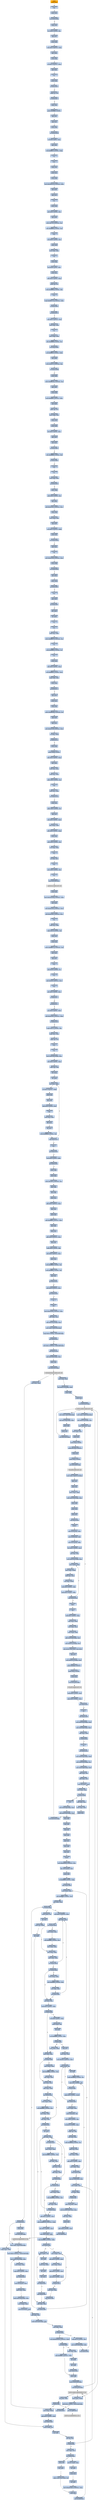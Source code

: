 digraph G {
node[shape=rectangle,style=filled,fillcolor=lightsteelblue,color=lightsteelblue]
bgcolor="transparent"
a0x00416000pushl_ebx[label="start\npushl %ebx",fillcolor="orange",color="lightgrey"];
a0x00416001nop_[label="0x00416001\nnop "];
a0x00416002pushl_ecx[label="0x00416002\npushl %ecx"];
a0x00416003jnp_0x0041600b[label="0x00416003\njnp 0x0041600b"];
a0x00416005pushl_esi[label="0x00416005\npushl %esi"];
a0x00416006orw_0x0UINT8_ax[label="0x00416006\norw $0x0<UINT8>, %ax"];
a0x0041600apopl_esi[label="0x0041600a\npopl %esi"];
a0x0041600bpushl_edx[label="0x0041600b\npushl %edx"];
a0x0041600csubl_0x0UINT32_eax[label="0x0041600c\nsubl $0x0<UINT32>, %eax"];
a0x00416011popl_edx[label="0x00416011\npopl %edx"];
a0x00416012pushl_ebx[label="0x00416012\npushl %ebx"];
a0x00416013orl_0x0UINT32_esp[label="0x00416013\norl $0x0<UINT32>, %esp"];
a0x00416019popl_ebx[label="0x00416019\npopl %ebx"];
a0x0041601astc_[label="0x0041601a\nstc "];
a0x0041601bpushl_edx[label="0x0041601b\npushl %edx"];
a0x0041601cjl_0x00416020[label="0x0041601c\njl 0x00416020"];
a0x0041601ecmpb_cl_dl[label="0x0041601e\ncmpb %cl, %dl"];
a0x00416020jo_0x00416027[label="0x00416020\njo 0x00416027"];
a0x00416022pushl_esi[label="0x00416022\npushl %esi"];
a0x00416023pushl_0xfffffffcUINT8[label="0x00416023\npushl $0xfffffffc<UINT8>"];
a0x00416025popl_esi[label="0x00416025\npopl %esi"];
a0x00416026popl_esi[label="0x00416026\npopl %esi"];
a0x00416027pushl_ebx[label="0x00416027\npushl %ebx"];
a0x00416028jnl_0x0041602d[label="0x00416028\njnl 0x0041602d"];
a0x0041602asall_0x0INT8_ecx[label="0x0041602a\nsall $0x0<INT8>, %ecx"];
a0x0041602dpopl_ebx[label="0x0041602d\npopl %ebx"];
a0x0041602eshll_0xffffffc0UINT8_ebp[label="0x0041602e\nshll $0xffffffc0<UINT8>, %ebp"];
a0x00416031clc_[label="0x00416031\nclc "];
a0x00416032cmc_[label="0x00416032\ncmc "];
a0x00416033pushl_esi[label="0x00416033\npushl %esi"];
a0x00416034pushl_ecx[label="0x00416034\npushl %ecx"];
a0x00416035pushl_edx[label="0x00416035\npushl %edx"];
a0x00416036movl_0x5f845c24UINT32_edx[label="0x00416036\nmovl $0x5f845c24<UINT32>, %edx"];
a0x0041603bpopl_edx[label="0x0041603b\npopl %edx"];
a0x0041603cpopl_ecx[label="0x0041603c\npopl %ecx"];
a0x0041603dstc_[label="0x0041603d\nstc "];
a0x0041603epushl_edx[label="0x0041603e\npushl %edx"];
a0x0041603fsubl_0x0UINT8_esi[label="0x0041603f\nsubl $0x0<UINT8>, %esi"];
a0x00416042popl_edx[label="0x00416042\npopl %edx"];
a0x00416043testw_0x742UINT16_ax[label="0x00416043\ntestw $0x742<UINT16>, %ax"];
a0x00416047rolw_0xffffffe0UINT8_ax[label="0x00416047\nrolw $0xffffffe0<UINT8>, %ax"];
a0x0041604bcmc_[label="0x0041604b\ncmc "];
a0x0041604croll_0x60UINT8_esi[label="0x0041604c\nroll $0x60<UINT8>, %esi"];
a0x0041604fpushl_edi[label="0x0041604f\npushl %edi"];
a0x00416050testl_ebx_ebx[label="0x00416050\ntestl %ebx, %ebx"];
a0x00416052cld_[label="0x00416052\ncld "];
a0x00416053pushl_ebp[label="0x00416053\npushl %ebp"];
a0x00416054sall_0x60INT8_edi[label="0x00416054\nsall $0x60<INT8>, %edi"];
a0x00416057pushl_ecx[label="0x00416057\npushl %ecx"];
a0x00416058addl_0x4UINT8_esp[label="0x00416058\naddl $0x4<UINT8>, %esp"];
a0x0041605btestb_al_al[label="0x0041605b\ntestb %al, %al"];
a0x0041605dtestb_0xffffffcbUINT8_dh[label="0x0041605d\ntestb $0xffffffcb<UINT8>, %dh"];
a0x00416060clc_[label="0x00416060\nclc "];
a0x00416061cmpl_0xf6f8737aUINT32_ebx[label="0x00416061\ncmpl $0xf6f8737a<UINT32>, %ebx"];
a0x00416067jo_0x0041606c[label="0x00416067\njo 0x0041606c"];
a0x0041606cjg_0x00416073[label="0x0041606c\njg 0x00416073"];
a0x00416073subl_0x0UINT32_esi[label="0x00416073\nsubl $0x0<UINT32>, %esi"];
a0x00416079andl_ebp_ebp[label="0x00416079\nandl %ebp, %ebp"];
a0x0041607bclc_[label="0x0041607b\nclc "];
a0x0041607cmovl_ebp_ebp[label="0x0041607c\nmovl %ebp, %ebp"];
a0x0041607erolw_0xfffffff0UINT8_di[label="0x0041607e\nrolw $0xfffffff0<UINT8>, %di"];
a0x00416082call_0x00416087[label="0x00416082\ncall 0x00416087"];
a0x00416087sarl_0xffffffc0UINT8_edx[label="0x00416087\nsarl $0xffffffc0<UINT8>, %edx"];
a0x0041608apopl_ebp[label="0x0041608a\npopl %ebp"];
a0x0041608btestw_0x457cUINT16_ax[label="0x0041608b\ntestw $0x457c<UINT16>, %ax"];
a0x0041608fjnl_0x00416098[label="0x0041608f\njnl 0x00416098"];
a0x00416098pushl_ebx[label="0x00416098\npushl %ebx"];
a0x00416099testw_0xffffb58cUINT16_ax[label="0x00416099\ntestw $0xffffb58c<UINT16>, %ax"];
a0x0041609dpopl_ebx[label="0x0041609d\npopl %ebx"];
a0x0041609epushl_edx[label="0x0041609e\npushl %edx"];
a0x0041609fandl_0xffffffffUINT32_edx[label="0x0041609f\nandl $0xffffffff<UINT32>, %edx"];
a0x004160a5popl_edx[label="0x004160a5\npopl %edx"];
a0x004160a6andb_dl_dl[label="0x004160a6\nandb %dl, %dl"];
a0x004160a8movl_ebp_edi[label="0x004160a8\nmovl %ebp, %edi"];
a0x004160aapushl_eax[label="0x004160aa\npushl %eax"];
a0x004160abpushl_edx[label="0x004160ab\npushl %edx"];
a0x004160acroll_0x0UINT8_ecx[label="0x004160ac\nroll $0x0<UINT8>, %ecx"];
a0x004160afpopl_edx[label="0x004160af\npopl %edx"];
a0x004160b0popl_eax[label="0x004160b0\npopl %eax"];
a0x004160b1jp_0x004160b7[label="0x004160b1\njp 0x004160b7"];
a0x004160b3rolw_0xffffff90UINT8_bx[label="0x004160b3\nrolw $0xffffff90<UINT8>, %bx"];
a0x004160b7jl_0x004160bd[label="0x004160b7\njl 0x004160bd"];
a0x004160bdcld_[label="0x004160bd\ncld "];
a0x004160beclc_[label="0x004160be\nclc "];
a0x004160bfmovl_edi_ecx[label="0x004160bf\nmovl %edi, %ecx"];
a0x004160c1jg_0x004160c8[label="0x004160c1\njg 0x004160c8"];
a0x004160c3pushl_ebp[label="0x004160c3\npushl %ebp"];
a0x004160c4subb_0x0UINT8_ah[label="0x004160c4\nsubb $0x0<UINT8>, %ah"];
a0x004160c7popl_ebp[label="0x004160c7\npopl %ebp"];
a0x004160c8subl_0x4020ecUINT32_ecx[label="0x004160c8\nsubl $0x4020ec<UINT32>, %ecx"];
a0x004160cepushl_edi[label="0x004160ce\npushl %edi"];
a0x004160cfmovl_esp_edi[label="0x004160cf\nmovl %esp, %edi"];
a0x004160d1popl_edi[label="0x004160d1\npopl %edi"];
a0x004160d2xorl_0x0UINT32_edx[label="0x004160d2\nxorl $0x0<UINT32>, %edx"];
a0x004160d8pushl_eax[label="0x004160d8\npushl %eax"];
a0x004160d9jne_0x004160e1[label="0x004160d9\njne 0x004160e1"];
a0x004160e1popl_eax[label="0x004160e1\npopl %eax"];
a0x004160e2cld_[label="0x004160e2\ncld "];
a0x004160e3movl_0x4025feUINT32_eax[label="0x004160e3\nmovl $0x4025fe<UINT32>, %eax"];
a0x004160e8pushl_ebp[label="0x004160e8\npushl %ebp"];
a0x004160e9jno_0x004160f1[label="0x004160e9\njno 0x004160f1"];
a0x004160f1popl_ebp[label="0x004160f1\npopl %ebp"];
a0x004160f2pushl_edx[label="0x004160f2\npushl %edx"];
a0x004160f3jp_0x004160f6[label="0x004160f3\njp 0x004160f6"];
a0x004160f5cmc_[label="0x004160f5\ncmc "];
a0x004160f6popl_edx[label="0x004160f6\npopl %edx"];
a0x004160f7jb_0x004160ff[label="0x004160f7\njb 0x004160ff"];
a0x004160ffdecl_edx[label="0x004160ff\ndecl %edx"];
a0x00416100incl_edx[label="0x00416100\nincl %edx"];
a0x00416101clc_[label="0x00416101\nclc "];
a0x00416102stc_[label="0x00416102\nstc "];
a0x00416103addl_ecx_eax[label="0x00416103\naddl %ecx, %eax"];
a0x00416105testw_0xffff8f79UINT16_ax[label="0x00416105\ntestw $0xffff8f79<UINT16>, %ax"];
a0x00416109clc_[label="0x00416109\nclc "];
a0x0041610atestb_0xffffffcaUINT8_cl[label="0x0041610a\ntestb $0xffffffca<UINT8>, %cl"];
a0x0041610dclc_[label="0x0041610d\nclc "];
a0x0041610epushl_eax[label="0x0041610e\npushl %eax"];
a0x0041610fsubl_0x0UINT8_esp[label="0x0041610f\nsubl $0x0<UINT8>, %esp"];
a0x00416112shrl_0xffffffe0UINT8_ecx[label="0x00416112\nshrl $0xffffffe0<UINT8>, %ecx"];
a0x00416115cmpl_edx_ebx[label="0x00416115\ncmpl %edx, %ebx"];
a0x00416117pushl_eax[label="0x00416117\npushl %eax"];
a0x00416118jp_0x0041611f[label="0x00416118\njp 0x0041611f"];
a0x0041611fpopl_eax[label="0x0041611f\npopl %eax"];
a0x00416120pushl_ecx[label="0x00416120\npushl %ecx"];
a0x00416121pushl_edi[label="0x00416121\npushl %edi"];
a0x00416122movw_0xffffe6bbUINT16_di[label="0x00416122\nmovw $0xffffe6bb<UINT16>, %di"];
a0x00416126popl_edi[label="0x00416126\npopl %edi"];
a0x00416127popl_ecx[label="0x00416127\npopl %ecx"];
a0x00416128movl_0x4021f8UINT32_eax[label="0x00416128\nmovl $0x4021f8<UINT32>, %eax"];
a0x0041612dorl_ebx_ebx[label="0x0041612d\norl %ebx, %ebx"];
a0x0041612fjl_0x00416138[label="0x0041612f\njl 0x00416138"];
a0x00416131pushl_ebx[label="0x00416131\npushl %ebx"];
a0x00416132pushl_0x6bUINT8[label="0x00416132\npushl $0x6b<UINT8>"];
a0x00416134addl_0x4UINT8_esp[label="0x00416134\naddl $0x4<UINT8>, %esp"];
a0x00416137popl_ebx[label="0x00416137\npopl %ebx"];
a0x00416138andl_ecx_ecx[label="0x00416138\nandl %ecx, %ecx"];
a0x0041613aandl_ecx_ecx[label="0x0041613a\nandl %ecx, %ecx"];
a0x0041613caddw_0x0UINT8_ax[label="0x0041613c\naddw $0x0<UINT8>, %ax"];
a0x00416140nop_[label="0x00416140\nnop "];
a0x00416141addl_ecx_eax[label="0x00416141\naddl %ecx, %eax"];
a0x00416143jno_0x00416147[label="0x00416143\njno 0x00416147"];
a0x00416147pushl_esi[label="0x00416147\npushl %esi"];
a0x00416148addw_0x0UINT8_di[label="0x00416148\naddw $0x0<UINT8>, %di"];
a0x0041614cpopl_esi[label="0x0041614c\npopl %esi"];
a0x0041614dsubl_0x0UINT8_edx[label="0x0041614d\nsubl $0x0<UINT8>, %edx"];
a0x00416150leal_ebx__ebx[label="0x00416150\nleal (%ebx), %ebx"];
a0x00416152addl_0x0UINT8_ebp[label="0x00416152\naddl $0x0<UINT8>, %ebp"];
a0x00416155pushl_eax[label="0x00416155\npushl %eax"];
a0x00416156subb_0x0UINT8_dh[label="0x00416156\nsubb $0x0<UINT8>, %dh"];
a0x00416159xorl_eax_eax[label="0x00416159\nxorl %eax, %eax"];
a0x0041615bstc_[label="0x0041615b\nstc "];
a0x0041615corl_edi_edi[label="0x0041615c\norl %edi, %edi"];
a0x0041615ecmc_[label="0x0041615e\ncmc "];
a0x0041615fxorw_0x0UINT8_dx[label="0x0041615f\nxorw $0x0<UINT8>, %dx"];
a0x00416163stc_[label="0x00416163\nstc "];
a0x00416164jmp_0x4025f6ecx_[label="0x00416164\njmp 0x4025f6(%ecx)"];
LoadLibraryA_kernel32_dll[label="LoadLibraryA@kernel32.dll",fillcolor="lightgrey",color="lightgrey"];
a0x00416193pushl_edx[label="0x00416193\npushl %edx"];
a0x00416194movl_0x3f1b3e36UINT32_edx[label="0x00416194\nmovl $0x3f1b3e36<UINT32>, %edx"];
a0x00416199popl_edx[label="0x00416199\npopl %edx"];
a0x0041619amovl_0x4022b2UINT32_ecx[label="0x0041619a\nmovl $0x4022b2<UINT32>, %ecx"];
a0x0041619fsubl_0x4020ecUINT32_ecx[label="0x0041619f\nsubl $0x4020ec<UINT32>, %ecx"];
a0x004161a5stc_[label="0x004161a5\nstc "];
a0x004161a6addl_ecx_edi[label="0x004161a6\naddl %ecx, %edi"];
a0x004161a8cmpb_0x10UINT8_al[label="0x004161a8\ncmpb $0x10<UINT8>, %al"];
a0x004161aapushl_esi[label="0x004161aa\npushl %esi"];
a0x004161abpushl_eax[label="0x004161ab\npushl %eax"];
a0x004161acmovw_0xffff9374UINT16_ax[label="0x004161ac\nmovw $0xffff9374<UINT16>, %ax"];
a0x004161b0popl_eax[label="0x004161b0\npopl %eax"];
a0x004161b1popl_esi[label="0x004161b1\npopl %esi"];
a0x004161b2cmc_[label="0x004161b2\ncmc "];
a0x004161b3rolb_0x28UINT8_cl[label="0x004161b3\nrolb $0x28<UINT8>, %cl"];
a0x004161b6clc_[label="0x004161b6\nclc "];
a0x004161b7movl_0x2feUINT32_ecx[label="0x004161b7\nmovl $0x2fe<UINT32>, %ecx"];
a0x004161bccmc_[label="0x004161bc\ncmc "];
a0x004161bdshrl_0x2UINT8_ecx[label="0x004161bd\nshrl $0x2<UINT8>, %ecx"];
a0x004161c0js_0x004161c7[label="0x004161c0\njs 0x004161c7"];
a0x004161c2jp_0x004161c7[label="0x004161c2\njp 0x004161c7"];
a0x004161c4sarl_0x0UINT8_ebx[label="0x004161c4\nsarl $0x0<UINT8>, %ebx"];
a0x004161c7subl_0x4020ecUINT32_ebp[label="0x004161c7\nsubl $0x4020ec<UINT32>, %ebp"];
a0x004161cdje_0x004161d3[label="0x004161cd\nje 0x004161d3"];
a0x004161cfcmpw_0x15UINT8_bx[label="0x004161cf\ncmpw $0x15<UINT8>, %bx"];
a0x004161d3cmpl_ecx_eax[label="0x004161d3\ncmpl %ecx, %eax"];
a0x004161d5cmpb_bl_dl[label="0x004161d5\ncmpb %bl, %dl"];
a0x004161d7cmc_[label="0x004161d7\ncmc "];
a0x004161d8stc_[label="0x004161d8\nstc "];
a0x004161d9movl_0x4025b2ebp__eax[label="0x004161d9\nmovl 0x4025b2(%ebp), %eax"];
a0x004161dfsubl_0x0UINT8_eax[label="0x004161df\nsubl $0x0<UINT8>, %eax"];
a0x004161e2andw_dx_dx[label="0x004161e2\nandw %dx, %dx"];
a0x004161e5decl_esp[label="0x004161e5\ndecl %esp"];
a0x004161e6incl_esp[label="0x004161e6\nincl %esp"];
a0x004161e7xorl_eax_edi_[label="0x004161e7\nxorl %eax, (%edi)"];
a0x004161e9orl_0x0UINT32_ebp[label="0x004161e9\norl $0x0<UINT32>, %ebp"];
a0x004161efpushl_edi[label="0x004161ef\npushl %edi"];
a0x004161f0popl_edi[label="0x004161f0\npopl %edi"];
a0x004161f1addl_0x4UINT8_edi[label="0x004161f1\naddl $0x4<UINT8>, %edi"];
a0x004161f4nop_[label="0x004161f4\nnop "];
a0x004161f5movl_ecx_ecx[label="0x004161f5\nmovl %ecx, %ecx"];
a0x004161f7decl_ecx[label="0x004161f7\ndecl %ecx"];
a0x004161f8incl_ecx[label="0x004161f8\nincl %ecx"];
a0x004161f9testb_0xffffffddUINT8_al[label="0x004161f9\ntestb $0xffffffdd<UINT8>, %al"];
a0x004161fcloop_0x004161e7[label="0x004161fc\nloop 0x004161e7"];
a0x004161fecmc_[label="0x004161fe\ncmc "];
a0x004161ffjnl_0x00416204[label="0x004161ff\njnl 0x00416204"];
a0x00416201subl_0x0UINT8_edx[label="0x00416201\nsubl $0x0<UINT8>, %edx"];
a0x00416204jnl_0x0041620c[label="0x00416204\njnl 0x0041620c"];
a0x0041620cpushl_ebp[label="0x0041620c\npushl %ebp"];
a0x0041620dpushl_ebp[label="0x0041620d\npushl %ebp"];
a0x0041620etestw_0x2087UINT16_ax[label="0x0041620e\ntestw $0x2087<UINT16>, %ax"];
a0x00416212popl_ebp[label="0x00416212\npopl %ebp"];
a0x00416213popl_ebp[label="0x00416213\npopl %ebp"];
a0x00416214pushl_ecx[label="0x00416214\npushl %ecx"];
a0x00416215addl_0x0UINT32_eax[label="0x00416215\naddl $0x0<UINT32>, %eax"];
a0x0041621apopl_ecx[label="0x0041621a\npopl %ecx"];
a0x0041621bpushl_ebx[label="0x0041621b\npushl %ebx"];
a0x0041621candl_0xffffffffUINT32_ebx[label="0x0041621c\nandl $0xffffffff<UINT32>, %ebx"];
a0x00416222popl_ebx[label="0x00416222\npopl %ebx"];
a0x00416223pushl_ecx[label="0x00416223\npushl %ecx"];
a0x00416224addl_0x0UINT32_eax[label="0x00416224\naddl $0x0<UINT32>, %eax"];
a0x00416229popl_ecx[label="0x00416229\npopl %ecx"];
a0x0041622aaddb_0x0UINT8_bh[label="0x0041622a\naddb $0x0<UINT8>, %bh"];
a0x0041622dsubl_0x0UINT32_ecx[label="0x0041622d\nsubl $0x0<UINT32>, %ecx"];
a0x00416233pushl_ecx[label="0x00416233\npushl %ecx"];
a0x00416234xorb_0xffffffcfUINT8_al[label="0x00416234\nxorb $0xffffffcf<UINT8>, %al"];
a0x00416236xorb_0xffffffcfUINT8_al[label="0x00416236\nxorb $0xffffffcf<UINT8>, %al"];
a0x00416238popl_ecx[label="0x00416238\npopl %ecx"];
a0x00416239jp_0x00416241[label="0x00416239\njp 0x00416241"];
a0x0041623bsubl_0x0UINT32_ecx[label="0x0041623b\nsubl $0x0<UINT32>, %ecx"];
a0x00416241jnl_0x0041624b[label="0x00416241\njnl 0x0041624b"];
a0x0041624bclc_[label="0x0041624b\nclc "];
a0x0041624cnop_[label="0x0041624c\nnop "];
a0x0041624dmovl_0x402065UINT32_eax[label="0x0041624d\nmovl $0x402065<UINT32>, %eax"];
a0x00416252addl_ebp_eax[label="0x00416252\naddl %ebp, %eax"];
a0x00416254subl_0x402502ebp__eax[label="0x00416254\nsubl 0x402502(%ebp), %eax"];
a0x0041625amovl_eax_0x40250eebp_[label="0x0041625a\nmovl %eax, 0x40250e(%ebp)"];
a0x00416260cmpl_0x0UINT8_0x4024f6ebp_[label="0x00416260\ncmpl $0x0<UINT8>, 0x4024f6(%ebp)"];
a0x00416267jne_0x00416282[label="0x00416267\njne 0x00416282"];
a0x00416269movl_0x1UINT32_0x4024f6ebp_[label="0x00416269\nmovl $0x1<UINT32>, 0x4024f6(%ebp)"];
a0x00416273call_0x00416296[label="0x00416273\ncall 0x00416296"];
a0x00416296leal_0x40256eebp__eax[label="0x00416296\nleal 0x40256e(%ebp), %eax"];
a0x0041629cpushl_eax[label="0x0041629c\npushl %eax"];
a0x0041629dcall_0x4025f2ebp_[label="0x0041629d\ncall 0x4025f2(%ebp)"];
GetModuleHandleA_kernel32_dll[label="GetModuleHandleA@kernel32.dll",fillcolor="lightgrey",color="lightgrey"];
a0x004162a3movl_eax_edi[label="0x004162a3\nmovl %eax, %edi"];
a0x004162a5leal_0x40257bebp__ebx[label="0x004162a5\nleal 0x40257b(%ebp), %ebx"];
a0x004162abpushl_ebx[label="0x004162ab\npushl %ebx"];
a0x004162acpushl_eax[label="0x004162ac\npushl %eax"];
a0x004162adcall_0x4025eeebp_[label="0x004162ad\ncall 0x4025ee(%ebp)"];
GetProcAddress_kernel32_dll[label="GetProcAddress@kernel32.dll",fillcolor="lightgrey",color="lightgrey"];
a0x004162b3movl_eax_0x402566ebp_[label="0x004162b3\nmovl %eax, 0x402566(%ebp)"];
a0x004162b9leal_0x402588ebp__ebx[label="0x004162b9\nleal 0x402588(%ebp), %ebx"];
a0x004162bfpushl_ebx[label="0x004162bf\npushl %ebx"];
a0x004162c0pushl_edi[label="0x004162c0\npushl %edi"];
a0x004162c1call_0x4025eeebp_[label="0x004162c1\ncall 0x4025ee(%ebp)"];
a0x004162c7movl_eax_0x40256aebp_[label="0x004162c7\nmovl %eax, 0x40256a(%ebp)"];
a0x004162cdleal_0x402516ebp__esi[label="0x004162cd\nleal 0x402516(%ebp), %esi"];
a0x004162d3movl_0x4esi__eax[label="0x004162d3\nmovl 0x4(%esi), %eax"];
a0x004162d6movl_eax_ecx[label="0x004162d6\nmovl %eax, %ecx"];
a0x004162d8pushl_ecx[label="0x004162d8\npushl %ecx"];
a0x004162d9pushl_0x4UINT8[label="0x004162d9\npushl $0x4<UINT8>"];
a0x004162dbpushl_0x1000UINT32[label="0x004162db\npushl $0x1000<UINT32>"];
a0x004162e0pushl_eax[label="0x004162e0\npushl %eax"];
a0x004162e1pushl_0x0UINT8[label="0x004162e1\npushl $0x0<UINT8>"];
a0x004162e3call_0x402566ebp_[label="0x004162e3\ncall 0x402566(%ebp)"];
VirtualAlloc_kernel32_dll[label="VirtualAlloc@kernel32.dll",fillcolor="lightgrey",color="lightgrey"];
a0x004162e9movl_eax_0x402512ebp_[label="0x004162e9\nmovl %eax, 0x402512(%ebp)"];
a0x004162efpopl_ecx[label="0x004162ef\npopl %ecx"];
a0x004162f0pushl_esi[label="0x004162f0\npushl %esi"];
a0x004162f1movl_esi__ebx[label="0x004162f1\nmovl (%esi), %ebx"];
a0x004162f3addl_0x40250eebp__ebx[label="0x004162f3\naddl 0x40250e(%ebp), %ebx"];
a0x004162f9pushl_ebx[label="0x004162f9\npushl %ebx"];
a0x004162fapushl_eax[label="0x004162fa\npushl %eax"];
a0x004162fbpushl_ecx[label="0x004162fb\npushl %ecx"];
a0x004162fccall_0x00416336[label="0x004162fc\ncall 0x00416336"];
a0x00416336pusha_[label="0x00416336\npusha "];
a0x00416337movl_0x24esp__ecx[label="0x00416337\nmovl 0x24(%esp), %ecx"];
a0x0041633bmovl_0x28esp__edi[label="0x0041633b\nmovl 0x28(%esp), %edi"];
a0x0041633fmovl_0x2cesp__ebx[label="0x0041633f\nmovl 0x2c(%esp), %ebx"];
a0x00416343shrl_0x2UINT8_ecx[label="0x00416343\nshrl $0x2<UINT8>, %ecx"];
a0x00416346xorl_esi_esi[label="0x00416346\nxorl %esi, %esi"];
a0x00416348movl_0x4025acebp__eax[label="0x00416348\nmovl 0x4025ac(%ebp), %eax"];
a0x0041634emovl_ebx__edx[label="0x0041634e\nmovl (%ebx), %edx"];
a0x00416350movl_edx_edi_[label="0x00416350\nmovl %edx, (%edi)"];
a0x00416352addl_esi_eax[label="0x00416352\naddl %esi, %eax"];
a0x00416354xorl_eax_edi_[label="0x00416354\nxorl %eax, (%edi)"];
a0x00416356addl_0x4UINT8_edi[label="0x00416356\naddl $0x4<UINT8>, %edi"];
a0x00416359addl_0x4UINT8_ebx[label="0x00416359\naddl $0x4<UINT8>, %ebx"];
a0x0041635cloop_0x0041634e[label="0x0041635c\nloop 0x0041634e"];
a0x0041635epopa_[label="0x0041635e\npopa "];
a0x0041635fret[label="0x0041635f\nret"];
a0x00416301addl_0xcUINT8_esp[label="0x00416301\naddl $0xc<UINT8>, %esp"];
a0x00416304movl_ecx_eax[label="0x00416304\nmovl %ecx, %eax"];
a0x00416306movl_eax_ecx[label="0x00416306\nmovl %eax, %ecx"];
a0x00416308movl_esi__edi[label="0x00416308\nmovl (%esi), %edi"];
a0x0041630aaddl_0x40250eebp__edi[label="0x0041630a\naddl 0x40250e(%ebp), %edi"];
a0x00416310movl_0x402512ebp__esi[label="0x00416310\nmovl 0x402512(%ebp), %esi"];
a0x00416316repz_movsb_ds_esi__es_edi_[label="0x00416316\nrepz movsb %ds:(%esi), %es:(%edi)"];
a0x00416318popl_esi[label="0x00416318\npopl %esi"];
a0x00416319movl_0x402512ebp__eax[label="0x00416319\nmovl 0x402512(%ebp), %eax"];
a0x0041631fpushl_0x8000UINT32[label="0x0041631f\npushl $0x8000<UINT32>"];
a0x00416324pushl_0x0UINT8[label="0x00416324\npushl $0x0<UINT8>"];
a0x00416326pushl_eax[label="0x00416326\npushl %eax"];
a0x00416327call_0x40256aebp_[label="0x00416327\ncall 0x40256a(%ebp)"];
VirtualFree_kernel32_dll[label="VirtualFree@kernel32.dll",fillcolor="lightgrey",color="lightgrey"];
a0x0041632daddl_0x8UINT8_esi[label="0x0041632d\naddl $0x8<UINT8>, %esi"];
a0x00416330cmpl_0x0UINT8_esi_[label="0x00416330\ncmpl $0x0<UINT8>, (%esi)"];
a0x00416333jne_0x004162d3[label="0x00416333\njne 0x004162d3"];
a0x00416335ret[label="0x00416335\nret"];
a0x00416278call_0x00416360[label="0x00416278\ncall 0x00416360"];
a0x00416360movl_0x40250eebp__edx[label="0x00416360\nmovl 0x40250e(%ebp), %edx"];
a0x00416366movl_0x4024feebp__eax[label="0x00416366\nmovl 0x4024fe(%ebp), %eax"];
a0x0041636csubl_eax_edx[label="0x0041636c\nsubl %eax, %edx"];
a0x0041636eje_0x004163e5[label="0x0041636e\nje 0x004163e5"];
a0x004163e5ret[label="0x004163e5\nret"];
a0x0041627dcall_0x004163e6[label="0x0041627d\ncall 0x004163e6"];
a0x004163e6movl_0x40250eebp__edx[label="0x004163e6\nmovl 0x40250e(%ebp), %edx"];
a0x004163ecmovl_0x40259cebp__esi[label="0x004163ec\nmovl 0x40259c(%ebp), %esi"];
a0x004163f2movl_0x402598ebp__edi[label="0x004163f2\nmovl 0x402598(%ebp), %edi"];
a0x004163f8addl_edx_esi[label="0x004163f8\naddl %edx, %esi"];
a0x004163faaddl_edx_edi[label="0x004163fa\naddl %edx, %edi"];
a0x004163fcmovl_0xcesi__eax[label="0x004163fc\nmovl 0xc(%esi), %eax"];
a0x004163fftestl_eax_eax[label="0x004163ff\ntestl %eax, %eax"];
a0x00416401je_0x00416490[label="0x00416401\nje 0x00416490"];
a0x00416407addl_edx_eax[label="0x00416407\naddl %edx, %eax"];
a0x00416409movl_eax_ebx[label="0x00416409\nmovl %eax, %ebx"];
a0x0041640bpushl_eax[label="0x0041640b\npushl %eax"];
a0x0041640ccall_0x4025f2ebp_[label="0x0041640c\ncall 0x4025f2(%ebp)"];
a0x00416412testl_eax_eax[label="0x00416412\ntestl %eax, %eax"];
a0x00416414jne_0x0041641d[label="0x00416414\njne 0x0041641d"];
a0x0041641dmovl_eax_0x402594ebp_[label="0x0041641d\nmovl %eax, 0x402594(%ebp)"];
a0x00416423movl_0x0UINT32_0x4025a8ebp_[label="0x00416423\nmovl $0x0<UINT32>, 0x4025a8(%ebp)"];
a0x0041642dmovl_0x40250eebp__edx[label="0x0041642d\nmovl 0x40250e(%ebp), %edx"];
a0x00416433movl_esi__eax[label="0x00416433\nmovl (%esi), %eax"];
a0x00416435cmpl_0x0UINT8_eax[label="0x00416435\ncmpl $0x0<UINT8>, %eax"];
a0x00416438jne_0x0041643d[label="0x00416438\njne 0x0041643d"];
a0x0041643amovl_0x10esi__eax[label="0x0041643a\nmovl 0x10(%esi), %eax"];
a0x0041643daddl_edx_eax[label="0x0041643d\naddl %edx, %eax"];
a0x0041643faddl_0x4025a8ebp__eax[label="0x0041643f\naddl 0x4025a8(%ebp), %eax"];
a0x00416445movl_eax__ebx[label="0x00416445\nmovl (%eax), %ebx"];
a0x00416447movl_0x10esi__edi[label="0x00416447\nmovl 0x10(%esi), %edi"];
a0x0041644aaddl_edx_edi[label="0x0041644a\naddl %edx, %edi"];
a0x0041644caddl_0x4025a8ebp__edi[label="0x0041644c\naddl 0x4025a8(%ebp), %edi"];
a0x00416452testl_ebx_ebx[label="0x00416452\ntestl %ebx, %ebx"];
a0x00416454je_0x00416482[label="0x00416454\nje 0x00416482"];
a0x00416456testl_0x80000000UINT32_ebx[label="0x00416456\ntestl $0x80000000<UINT32>, %ebx"];
a0x0041645cjne_0x00416464[label="0x0041645c\njne 0x00416464"];
a0x0041645eaddl_edx_ebx[label="0x0041645e\naddl %edx, %ebx"];
a0x00416460incl_ebx[label="0x00416460\nincl %ebx"];
a0x00416461incl_ebx[label="0x00416461\nincl %ebx"];
a0x00416462jmp_0x0041646a[label="0x00416462\njmp 0x0041646a"];
a0x0041646apushl_ebx[label="0x0041646a\npushl %ebx"];
a0x0041646bpushl_0x402594ebp_[label="0x0041646b\npushl 0x402594(%ebp)"];
a0x00416471call_0x4025eeebp_[label="0x00416471\ncall 0x4025ee(%ebp)"];
a0x00416477movl_eax_edi_[label="0x00416477\nmovl %eax, (%edi)"];
a0x00416479addl_0x4UINT8_0x4025a8ebp_[label="0x00416479\naddl $0x4<UINT8>, 0x4025a8(%ebp)"];
a0x00416480jmp_0x0041642d[label="0x00416480\njmp 0x0041642d"];
GetProcAddress_KERNEL32_DLL[label="GetProcAddress@KERNEL32.DLL",fillcolor="lightgrey",color="lightgrey"];
a0x00416482addl_0x14UINT8_esi[label="0x00416482\naddl $0x14<UINT8>, %esi"];
a0x00416485movl_0x40250eebp__edx[label="0x00416485\nmovl 0x40250e(%ebp), %edx"];
a0x0041648bjmp_0x004163fc[label="0x0041648b\njmp 0x004163fc"];
a0x00416416pushl_ebx[label="0x00416416\npushl %ebx"];
a0x00416417call_0x4025f6ebp_[label="0x00416417\ncall 0x4025f6(%ebp)"];
LoadLibraryA_KERNEL32_DLL[label="LoadLibraryA@KERNEL32.DLL",fillcolor="lightgrey",color="lightgrey"];
a0x00416464andl_0xfffffffUINT32_ebx[label="0x00416464\nandl $0xfffffff<UINT32>, %ebx"];
a0x00416490ret[label="0x00416490\nret"];
a0x00416282movl_0x4024faebp__eax[label="0x00416282\nmovl 0x4024fa(%ebp), %eax"];
a0x00416288addl_0x40250eebp__eax[label="0x00416288\naddl 0x40250e(%ebp), %eax"];
a0x0041628epopl_ebp[label="0x0041628e\npopl %ebp"];
a0x0041628fpopl_edi[label="0x0041628f\npopl %edi"];
a0x00416290popl_esi[label="0x00416290\npopl %esi"];
a0x00416291popl_edx[label="0x00416291\npopl %edx"];
a0x00416292popl_ecx[label="0x00416292\npopl %ecx"];
a0x00416293popl_ebx[label="0x00416293\npopl %ebx"];
a0x00416294jmp_eax[label="0x00416294\njmp %eax"];
a0x00414990pusha_[label="0x00414990\npusha "];
a0x00414991movl_0x40d000UINT32_esi[label="0x00414991\nmovl $0x40d000<UINT32>, %esi"];
a0x00414996leal__49152esi__edi[label="0x00414996\nleal -49152(%esi), %edi"];
a0x0041499cpushl_edi[label="0x0041499c\npushl %edi"];
a0x0041499dorl_0xffffffffUINT8_ebp[label="0x0041499d\norl $0xffffffff<UINT8>, %ebp"];
a0x004149a0jmp_0x004149b2[label="0x004149a0\njmp 0x004149b2"];
a0x004149b2movl_esi__ebx[label="0x004149b2\nmovl (%esi), %ebx"];
a0x004149b4subl_0xfffffffcUINT8_esi[label="0x004149b4\nsubl $0xfffffffc<UINT8>, %esi"];
a0x004149b7adcl_ebx_ebx[label="0x004149b7\nadcl %ebx, %ebx"];
a0x004149b9jb_0x004149a8[label="0x004149b9\njb 0x004149a8"];
a0x004149a8movb_esi__al[label="0x004149a8\nmovb (%esi), %al"];
a0x004149aaincl_esi[label="0x004149aa\nincl %esi"];
a0x004149abmovb_al_edi_[label="0x004149ab\nmovb %al, (%edi)"];
a0x004149adincl_edi[label="0x004149ad\nincl %edi"];
a0x004149aeaddl_ebx_ebx[label="0x004149ae\naddl %ebx, %ebx"];
a0x004149b0jne_0x004149b9[label="0x004149b0\njne 0x004149b9"];
a0x004149bbmovl_0x1UINT32_eax[label="0x004149bb\nmovl $0x1<UINT32>, %eax"];
a0x004149c0addl_ebx_ebx[label="0x004149c0\naddl %ebx, %ebx"];
a0x004149c2jne_0x004149cb[label="0x004149c2\njne 0x004149cb"];
a0x004149cbadcl_eax_eax[label="0x004149cb\nadcl %eax, %eax"];
a0x004149cdaddl_ebx_ebx[label="0x004149cd\naddl %ebx, %ebx"];
a0x004149cfjae_0x004149c0[label="0x004149cf\njae 0x004149c0"];
a0x004149d1jne_0x004149dc[label="0x004149d1\njne 0x004149dc"];
a0x004149dcxorl_ecx_ecx[label="0x004149dc\nxorl %ecx, %ecx"];
a0x004149desubl_0x3UINT8_eax[label="0x004149de\nsubl $0x3<UINT8>, %eax"];
a0x004149e1jb_0x004149f0[label="0x004149e1\njb 0x004149f0"];
a0x004149f0addl_ebx_ebx[label="0x004149f0\naddl %ebx, %ebx"];
a0x004149f2jne_0x004149fb[label="0x004149f2\njne 0x004149fb"];
a0x004149fbadcl_ecx_ecx[label="0x004149fb\nadcl %ecx, %ecx"];
a0x004149fdaddl_ebx_ebx[label="0x004149fd\naddl %ebx, %ebx"];
a0x004149ffjne_0x00414a08[label="0x004149ff\njne 0x00414a08"];
a0x00414a08adcl_ecx_ecx[label="0x00414a08\nadcl %ecx, %ecx"];
a0x00414a0ajne_0x00414a2c[label="0x00414a0a\njne 0x00414a2c"];
a0x00414a2ccmpl_0xfffff300UINT32_ebp[label="0x00414a2c\ncmpl $0xfffff300<UINT32>, %ebp"];
a0x00414a32adcl_0x1UINT8_ecx[label="0x00414a32\nadcl $0x1<UINT8>, %ecx"];
a0x00414a35leal_ediebp__edx[label="0x00414a35\nleal (%edi,%ebp), %edx"];
a0x00414a38cmpl_0xfffffffcUINT8_ebp[label="0x00414a38\ncmpl $0xfffffffc<UINT8>, %ebp"];
a0x00414a3bjbe_0x00414a4c[label="0x00414a3b\njbe 0x00414a4c"];
a0x00414a3dmovb_edx__al[label="0x00414a3d\nmovb (%edx), %al"];
a0x00414a3fincl_edx[label="0x00414a3f\nincl %edx"];
a0x00414a40movb_al_edi_[label="0x00414a40\nmovb %al, (%edi)"];
a0x00414a42incl_edi[label="0x00414a42\nincl %edi"];
a0x00414a43decl_ecx[label="0x00414a43\ndecl %ecx"];
a0x00414a44jne_0x00414a3d[label="0x00414a44\njne 0x00414a3d"];
a0x00414a46jmp_0x004149ae[label="0x00414a46\njmp 0x004149ae"];
a0x004149e3shll_0x8UINT8_eax[label="0x004149e3\nshll $0x8<UINT8>, %eax"];
a0x004149e6movb_esi__al[label="0x004149e6\nmovb (%esi), %al"];
a0x004149e8incl_esi[label="0x004149e8\nincl %esi"];
a0x004149e9xorl_0xffffffffUINT8_eax[label="0x004149e9\nxorl $0xffffffff<UINT8>, %eax"];
a0x004149ecje_0x00414a62[label="0x004149ec\nje 0x00414a62"];
a0x004149eemovl_eax_ebp[label="0x004149ee\nmovl %eax, %ebp"];
a0x00414a4cmovl_edx__eax[label="0x00414a4c\nmovl (%edx), %eax"];
a0x00414a4eaddl_0x4UINT8_edx[label="0x00414a4e\naddl $0x4<UINT8>, %edx"];
a0x00414a51movl_eax_edi_[label="0x00414a51\nmovl %eax, (%edi)"];
a0x00414a53addl_0x4UINT8_edi[label="0x00414a53\naddl $0x4<UINT8>, %edi"];
a0x00414a56subl_0x4UINT8_ecx[label="0x00414a56\nsubl $0x4<UINT8>, %ecx"];
a0x00414a59ja_0x00414a4c[label="0x00414a59\nja 0x00414a4c"];
a0x00414a5baddl_ecx_edi[label="0x00414a5b\naddl %ecx, %edi"];
a0x00414a5djmp_0x004149ae[label="0x00414a5d\njmp 0x004149ae"];
a0x004149d3movl_esi__ebx[label="0x004149d3\nmovl (%esi), %ebx"];
a0x004149d5subl_0xfffffffcUINT8_esi[label="0x004149d5\nsubl $0xfffffffc<UINT8>, %esi"];
a0x004149d8adcl_ebx_ebx[label="0x004149d8\nadcl %ebx, %ebx"];
a0x004149dajae_0x004149c0[label="0x004149da\njae 0x004149c0"];
a0x004149f4movl_esi__ebx[label="0x004149f4\nmovl (%esi), %ebx"];
a0x004149f6subl_0xfffffffcUINT8_esi[label="0x004149f6\nsubl $0xfffffffc<UINT8>, %esi"];
a0x004149f9adcl_ebx_ebx[label="0x004149f9\nadcl %ebx, %ebx"];
a0x004149c4movl_esi__ebx[label="0x004149c4\nmovl (%esi), %ebx"];
a0x004149c6subl_0xfffffffcUINT8_esi[label="0x004149c6\nsubl $0xfffffffc<UINT8>, %esi"];
a0x004149c9adcl_ebx_ebx[label="0x004149c9\nadcl %ebx, %ebx"];
a0x00414a0cincl_ecx[label="0x00414a0c\nincl %ecx"];
a0x00414a0daddl_ebx_ebx[label="0x00414a0d\naddl %ebx, %ebx"];
a0x00414a0fjne_0x00414a18[label="0x00414a0f\njne 0x00414a18"];
a0x00414a18adcl_ecx_ecx[label="0x00414a18\nadcl %ecx, %ecx"];
a0x00414a1aaddl_ebx_ebx[label="0x00414a1a\naddl %ebx, %ebx"];
a0x00414a1cjae_0x00414a0d[label="0x00414a1c\njae 0x00414a0d"];
a0x00414a1ejne_0x00414a29[label="0x00414a1e\njne 0x00414a29"];
a0x00414a29addl_0x2UINT8_ecx[label="0x00414a29\naddl $0x2<UINT8>, %ecx"];
a0x00414a01movl_esi__ebx[label="0x00414a01\nmovl (%esi), %ebx"];
a0x00414a03subl_0xfffffffcUINT8_esi[label="0x00414a03\nsubl $0xfffffffc<UINT8>, %esi"];
a0x00414a06adcl_ebx_ebx[label="0x00414a06\nadcl %ebx, %ebx"];
a0x00414a11movl_esi__ebx[label="0x00414a11\nmovl (%esi), %ebx"];
a0x00414a13subl_0xfffffffcUINT8_esi[label="0x00414a13\nsubl $0xfffffffc<UINT8>, %esi"];
a0x00414a16adcl_ebx_ebx[label="0x00414a16\nadcl %ebx, %ebx"];
a0x00414a20movl_esi__ebx[label="0x00414a20\nmovl (%esi), %ebx"];
a0x00414a22subl_0xfffffffcUINT8_esi[label="0x00414a22\nsubl $0xfffffffc<UINT8>, %esi"];
a0x00414a25adcl_ebx_ebx[label="0x00414a25\nadcl %ebx, %ebx"];
a0x00414a27jae_0x00414a0d[label="0x00414a27\njae 0x00414a0d"];
a0x00414a62popl_esi[label="0x00414a62\npopl %esi"];
a0x00414a63movl_esi_edi[label="0x00414a63\nmovl %esi, %edi"];
a0x00414a65movl_0x2b2UINT32_ecx[label="0x00414a65\nmovl $0x2b2<UINT32>, %ecx"];
a0x00414a6amovb_edi__al[label="0x00414a6a\nmovb (%edi), %al"];
a0x00414a6cincl_edi[label="0x00414a6c\nincl %edi"];
a0x00414a6dsubb_0xffffffe8UINT8_al[label="0x00414a6d\nsubb $0xffffffe8<UINT8>, %al"];
a0x00414a6fcmpb_0x1UINT8_al[label="0x00414a6f\ncmpb $0x1<UINT8>, %al"];
a0x00414a71ja_0x00414a6a[label="0x00414a71\nja 0x00414a6a"];
a0x00414a73cmpb_0x0UINT8_edi_[label="0x00414a73\ncmpb $0x0<UINT8>, (%edi)"];
a0x00414a76jne_0x00414a6a[label="0x00414a76\njne 0x00414a6a"];
a0x00414a78movl_edi__eax[label="0x00414a78\nmovl (%edi), %eax"];
a0x00414a7amovb_0x4edi__bl[label="0x00414a7a\nmovb 0x4(%edi), %bl"];
a0x00414a7dshrw_0x8UINT8_ax[label="0x00414a7d\nshrw $0x8<UINT8>, %ax"];
a0x00414a81roll_0x10UINT8_eax[label="0x00414a81\nroll $0x10<UINT8>, %eax"];
a0x00414a84xchgb_al_ah[label="0x00414a84\nxchgb %al, %ah"];
a0x00414a86subl_edi_eax[label="0x00414a86\nsubl %edi, %eax"];
a0x00414a88subb_0xffffffe8UINT8_bl[label="0x00414a88\nsubb $0xffffffe8<UINT8>, %bl"];
a0x00414a8baddl_esi_eax[label="0x00414a8b\naddl %esi, %eax"];
a0x00414a8dmovl_eax_edi_[label="0x00414a8d\nmovl %eax, (%edi)"];
a0x00414a8faddl_0x5UINT8_edi[label="0x00414a8f\naddl $0x5<UINT8>, %edi"];
a0x00414a92movl_ebx_eax[label="0x00414a92\nmovl %ebx, %eax"];
a0x00414a94loop_0x00414a6f[label="0x00414a94\nloop 0x00414a6f"];
a0x00414a96leal_0x12000esi__edi[label="0x00414a96\nleal 0x12000(%esi), %edi"];
a0x00414a9cmovl_edi__eax[label="0x00414a9c\nmovl (%edi), %eax"];
a0x00414a9eorl_eax_eax[label="0x00414a9e\norl %eax, %eax"];
a0x00414aa0je_0x00414ae7[label="0x00414aa0\nje 0x00414ae7"];
a0x00414aa2movl_0x4edi__ebx[label="0x00414aa2\nmovl 0x4(%edi), %ebx"];
a0x00414aa5leal_0x14000eaxesi__eax[label="0x00414aa5\nleal 0x14000(%eax,%esi), %eax"];
a0x00414aacaddl_esi_ebx[label="0x00414aac\naddl %esi, %ebx"];
a0x00414aaepushl_eax[label="0x00414aae\npushl %eax"];
a0x00414aafaddl_0x8UINT8_edi[label="0x00414aaf\naddl $0x8<UINT8>, %edi"];
a0x00414ab2call_0x140f0esi_[label="0x00414ab2\ncall 0x140f0(%esi)"];
a0x00414ab8xchgl_eax_ebp[label="0x00414ab8\nxchgl %eax, %ebp"];
a0x00414ab9movb_edi__al[label="0x00414ab9\nmovb (%edi), %al"];
a0x00414abbincl_edi[label="0x00414abb\nincl %edi"];
a0x00414abcorb_al_al[label="0x00414abc\norb %al, %al"];
a0x00414abeje_0x00414a9c[label="0x00414abe\nje 0x00414a9c"];
a0x00414ac0movl_edi_ecx[label="0x00414ac0\nmovl %edi, %ecx"];
a0x00414ac2jns_0x00414acb[label="0x00414ac2\njns 0x00414acb"];
a0x00414acbpushl_edi[label="0x00414acb\npushl %edi"];
a0x00414accdecl_eax[label="0x00414acc\ndecl %eax"];
a0x00414acdrepnz_scasb_es_edi__al[label="0x00414acd\nrepnz scasb %es:(%edi), %al"];
a0x00414acfpushl_ebp[label="0x00414acf\npushl %ebp"];
a0x00414ad0call_0x140f4esi_[label="0x00414ad0\ncall 0x140f4(%esi)"];
a0x00414ad6orl_eax_eax[label="0x00414ad6\norl %eax, %eax"];
a0x00414ad8je_0x00414ae1[label="0x00414ad8\nje 0x00414ae1"];
a0x00414adamovl_eax_ebx_[label="0x00414ada\nmovl %eax, (%ebx)"];
a0x00414adcaddl_0x4UINT8_ebx[label="0x00414adc\naddl $0x4<UINT8>, %ebx"];
a0x00414adfjmp_0x00414ab9[label="0x00414adf\njmp 0x00414ab9"];
a0x00414ac4movzwl_edi__eax[label="0x00414ac4\nmovzwl (%edi), %eax"];
a0x00414ac7incl_edi[label="0x00414ac7\nincl %edi"];
a0x00414ac8pushl_eax[label="0x00414ac8\npushl %eax"];
a0x00414ac9incl_edi[label="0x00414ac9\nincl %edi"];
a0x00414acamovl_0xaef24857UINT32_ecx[label="0x00414aca\nmovl $0xaef24857<UINT32>, %ecx"];
a0x00414ae1call_0x140f8esi_[label="0x00414ae1\ncall 0x140f8(%esi)"];
ExitProcess_KERNEL32_DLL[label="ExitProcess@KERNEL32.DLL",fillcolor="lightgrey",color="lightgrey"];
a0x00416000pushl_ebx -> a0x00416001nop_ [color="#000000"];
a0x00416001nop_ -> a0x00416002pushl_ecx [color="#000000"];
a0x00416002pushl_ecx -> a0x00416003jnp_0x0041600b [color="#000000"];
a0x00416003jnp_0x0041600b -> a0x00416005pushl_esi [color="#000000",label="F"];
a0x00416005pushl_esi -> a0x00416006orw_0x0UINT8_ax [color="#000000"];
a0x00416006orw_0x0UINT8_ax -> a0x0041600apopl_esi [color="#000000"];
a0x0041600apopl_esi -> a0x0041600bpushl_edx [color="#000000"];
a0x0041600bpushl_edx -> a0x0041600csubl_0x0UINT32_eax [color="#000000"];
a0x0041600csubl_0x0UINT32_eax -> a0x00416011popl_edx [color="#000000"];
a0x00416011popl_edx -> a0x00416012pushl_ebx [color="#000000"];
a0x00416012pushl_ebx -> a0x00416013orl_0x0UINT32_esp [color="#000000"];
a0x00416013orl_0x0UINT32_esp -> a0x00416019popl_ebx [color="#000000"];
a0x00416019popl_ebx -> a0x0041601astc_ [color="#000000"];
a0x0041601astc_ -> a0x0041601bpushl_edx [color="#000000"];
a0x0041601bpushl_edx -> a0x0041601cjl_0x00416020 [color="#000000"];
a0x0041601cjl_0x00416020 -> a0x0041601ecmpb_cl_dl [color="#000000",label="F"];
a0x0041601ecmpb_cl_dl -> a0x00416020jo_0x00416027 [color="#000000"];
a0x00416020jo_0x00416027 -> a0x00416022pushl_esi [color="#000000",label="F"];
a0x00416022pushl_esi -> a0x00416023pushl_0xfffffffcUINT8 [color="#000000"];
a0x00416023pushl_0xfffffffcUINT8 -> a0x00416025popl_esi [color="#000000"];
a0x00416025popl_esi -> a0x00416026popl_esi [color="#000000"];
a0x00416026popl_esi -> a0x00416027pushl_ebx [color="#000000"];
a0x00416027pushl_ebx -> a0x00416028jnl_0x0041602d [color="#000000"];
a0x00416028jnl_0x0041602d -> a0x0041602asall_0x0INT8_ecx [color="#000000",label="F"];
a0x0041602asall_0x0INT8_ecx -> a0x0041602dpopl_ebx [color="#000000"];
a0x0041602dpopl_ebx -> a0x0041602eshll_0xffffffc0UINT8_ebp [color="#000000"];
a0x0041602eshll_0xffffffc0UINT8_ebp -> a0x00416031clc_ [color="#000000"];
a0x00416031clc_ -> a0x00416032cmc_ [color="#000000"];
a0x00416032cmc_ -> a0x00416033pushl_esi [color="#000000"];
a0x00416033pushl_esi -> a0x00416034pushl_ecx [color="#000000"];
a0x00416034pushl_ecx -> a0x00416035pushl_edx [color="#000000"];
a0x00416035pushl_edx -> a0x00416036movl_0x5f845c24UINT32_edx [color="#000000"];
a0x00416036movl_0x5f845c24UINT32_edx -> a0x0041603bpopl_edx [color="#000000"];
a0x0041603bpopl_edx -> a0x0041603cpopl_ecx [color="#000000"];
a0x0041603cpopl_ecx -> a0x0041603dstc_ [color="#000000"];
a0x0041603dstc_ -> a0x0041603epushl_edx [color="#000000"];
a0x0041603epushl_edx -> a0x0041603fsubl_0x0UINT8_esi [color="#000000"];
a0x0041603fsubl_0x0UINT8_esi -> a0x00416042popl_edx [color="#000000"];
a0x00416042popl_edx -> a0x00416043testw_0x742UINT16_ax [color="#000000"];
a0x00416043testw_0x742UINT16_ax -> a0x00416047rolw_0xffffffe0UINT8_ax [color="#000000"];
a0x00416047rolw_0xffffffe0UINT8_ax -> a0x0041604bcmc_ [color="#000000"];
a0x0041604bcmc_ -> a0x0041604croll_0x60UINT8_esi [color="#000000"];
a0x0041604croll_0x60UINT8_esi -> a0x0041604fpushl_edi [color="#000000"];
a0x0041604fpushl_edi -> a0x00416050testl_ebx_ebx [color="#000000"];
a0x00416050testl_ebx_ebx -> a0x00416052cld_ [color="#000000"];
a0x00416052cld_ -> a0x00416053pushl_ebp [color="#000000"];
a0x00416053pushl_ebp -> a0x00416054sall_0x60INT8_edi [color="#000000"];
a0x00416054sall_0x60INT8_edi -> a0x00416057pushl_ecx [color="#000000"];
a0x00416057pushl_ecx -> a0x00416058addl_0x4UINT8_esp [color="#000000"];
a0x00416058addl_0x4UINT8_esp -> a0x0041605btestb_al_al [color="#000000"];
a0x0041605btestb_al_al -> a0x0041605dtestb_0xffffffcbUINT8_dh [color="#000000"];
a0x0041605dtestb_0xffffffcbUINT8_dh -> a0x00416060clc_ [color="#000000"];
a0x00416060clc_ -> a0x00416061cmpl_0xf6f8737aUINT32_ebx [color="#000000"];
a0x00416061cmpl_0xf6f8737aUINT32_ebx -> a0x00416067jo_0x0041606c [color="#000000"];
a0x00416067jo_0x0041606c -> a0x0041606cjg_0x00416073 [color="#000000",label="T"];
a0x0041606cjg_0x00416073 -> a0x00416073subl_0x0UINT32_esi [color="#000000",label="T"];
a0x00416073subl_0x0UINT32_esi -> a0x00416079andl_ebp_ebp [color="#000000"];
a0x00416079andl_ebp_ebp -> a0x0041607bclc_ [color="#000000"];
a0x0041607bclc_ -> a0x0041607cmovl_ebp_ebp [color="#000000"];
a0x0041607cmovl_ebp_ebp -> a0x0041607erolw_0xfffffff0UINT8_di [color="#000000"];
a0x0041607erolw_0xfffffff0UINT8_di -> a0x00416082call_0x00416087 [color="#000000"];
a0x00416082call_0x00416087 -> a0x00416087sarl_0xffffffc0UINT8_edx [color="#000000"];
a0x00416087sarl_0xffffffc0UINT8_edx -> a0x0041608apopl_ebp [color="#000000"];
a0x0041608apopl_ebp -> a0x0041608btestw_0x457cUINT16_ax [color="#000000"];
a0x0041608btestw_0x457cUINT16_ax -> a0x0041608fjnl_0x00416098 [color="#000000"];
a0x0041608fjnl_0x00416098 -> a0x00416098pushl_ebx [color="#000000",label="T"];
a0x00416098pushl_ebx -> a0x00416099testw_0xffffb58cUINT16_ax [color="#000000"];
a0x00416099testw_0xffffb58cUINT16_ax -> a0x0041609dpopl_ebx [color="#000000"];
a0x0041609dpopl_ebx -> a0x0041609epushl_edx [color="#000000"];
a0x0041609epushl_edx -> a0x0041609fandl_0xffffffffUINT32_edx [color="#000000"];
a0x0041609fandl_0xffffffffUINT32_edx -> a0x004160a5popl_edx [color="#000000"];
a0x004160a5popl_edx -> a0x004160a6andb_dl_dl [color="#000000"];
a0x004160a6andb_dl_dl -> a0x004160a8movl_ebp_edi [color="#000000"];
a0x004160a8movl_ebp_edi -> a0x004160aapushl_eax [color="#000000"];
a0x004160aapushl_eax -> a0x004160abpushl_edx [color="#000000"];
a0x004160abpushl_edx -> a0x004160acroll_0x0UINT8_ecx [color="#000000"];
a0x004160acroll_0x0UINT8_ecx -> a0x004160afpopl_edx [color="#000000"];
a0x004160afpopl_edx -> a0x004160b0popl_eax [color="#000000"];
a0x004160b0popl_eax -> a0x004160b1jp_0x004160b7 [color="#000000"];
a0x004160b1jp_0x004160b7 -> a0x004160b3rolw_0xffffff90UINT8_bx [color="#000000",label="F"];
a0x004160b3rolw_0xffffff90UINT8_bx -> a0x004160b7jl_0x004160bd [color="#000000"];
a0x004160b7jl_0x004160bd -> a0x004160bdcld_ [color="#000000",label="T"];
a0x004160bdcld_ -> a0x004160beclc_ [color="#000000"];
a0x004160beclc_ -> a0x004160bfmovl_edi_ecx [color="#000000"];
a0x004160bfmovl_edi_ecx -> a0x004160c1jg_0x004160c8 [color="#000000"];
a0x004160c1jg_0x004160c8 -> a0x004160c3pushl_ebp [color="#000000",label="F"];
a0x004160c3pushl_ebp -> a0x004160c4subb_0x0UINT8_ah [color="#000000"];
a0x004160c4subb_0x0UINT8_ah -> a0x004160c7popl_ebp [color="#000000"];
a0x004160c7popl_ebp -> a0x004160c8subl_0x4020ecUINT32_ecx [color="#000000"];
a0x004160c8subl_0x4020ecUINT32_ecx -> a0x004160cepushl_edi [color="#000000"];
a0x004160cepushl_edi -> a0x004160cfmovl_esp_edi [color="#000000"];
a0x004160cfmovl_esp_edi -> a0x004160d1popl_edi [color="#000000"];
a0x004160d1popl_edi -> a0x004160d2xorl_0x0UINT32_edx [color="#000000"];
a0x004160d2xorl_0x0UINT32_edx -> a0x004160d8pushl_eax [color="#000000"];
a0x004160d8pushl_eax -> a0x004160d9jne_0x004160e1 [color="#000000"];
a0x004160d9jne_0x004160e1 -> a0x004160e1popl_eax [color="#000000",label="T"];
a0x004160e1popl_eax -> a0x004160e2cld_ [color="#000000"];
a0x004160e2cld_ -> a0x004160e3movl_0x4025feUINT32_eax [color="#000000"];
a0x004160e3movl_0x4025feUINT32_eax -> a0x004160e8pushl_ebp [color="#000000"];
a0x004160e8pushl_ebp -> a0x004160e9jno_0x004160f1 [color="#000000"];
a0x004160e9jno_0x004160f1 -> a0x004160f1popl_ebp [color="#000000",label="T"];
a0x004160f1popl_ebp -> a0x004160f2pushl_edx [color="#000000"];
a0x004160f2pushl_edx -> a0x004160f3jp_0x004160f6 [color="#000000"];
a0x004160f3jp_0x004160f6 -> a0x004160f5cmc_ [color="#000000",label="F"];
a0x004160f5cmc_ -> a0x004160f6popl_edx [color="#000000"];
a0x004160f6popl_edx -> a0x004160f7jb_0x004160ff [color="#000000"];
a0x004160f7jb_0x004160ff -> a0x004160ffdecl_edx [color="#000000",label="T"];
a0x004160ffdecl_edx -> a0x00416100incl_edx [color="#000000"];
a0x00416100incl_edx -> a0x00416101clc_ [color="#000000"];
a0x00416101clc_ -> a0x00416102stc_ [color="#000000"];
a0x00416102stc_ -> a0x00416103addl_ecx_eax [color="#000000"];
a0x00416103addl_ecx_eax -> a0x00416105testw_0xffff8f79UINT16_ax [color="#000000"];
a0x00416105testw_0xffff8f79UINT16_ax -> a0x00416109clc_ [color="#000000"];
a0x00416109clc_ -> a0x0041610atestb_0xffffffcaUINT8_cl [color="#000000"];
a0x0041610atestb_0xffffffcaUINT8_cl -> a0x0041610dclc_ [color="#000000"];
a0x0041610dclc_ -> a0x0041610epushl_eax [color="#000000"];
a0x0041610epushl_eax -> a0x0041610fsubl_0x0UINT8_esp [color="#000000"];
a0x0041610fsubl_0x0UINT8_esp -> a0x00416112shrl_0xffffffe0UINT8_ecx [color="#000000"];
a0x00416112shrl_0xffffffe0UINT8_ecx -> a0x00416115cmpl_edx_ebx [color="#000000"];
a0x00416115cmpl_edx_ebx -> a0x00416117pushl_eax [color="#000000"];
a0x00416117pushl_eax -> a0x00416118jp_0x0041611f [color="#000000"];
a0x00416118jp_0x0041611f -> a0x0041611fpopl_eax [color="#000000",label="T"];
a0x0041611fpopl_eax -> a0x00416120pushl_ecx [color="#000000"];
a0x00416120pushl_ecx -> a0x00416121pushl_edi [color="#000000"];
a0x00416121pushl_edi -> a0x00416122movw_0xffffe6bbUINT16_di [color="#000000"];
a0x00416122movw_0xffffe6bbUINT16_di -> a0x00416126popl_edi [color="#000000"];
a0x00416126popl_edi -> a0x00416127popl_ecx [color="#000000"];
a0x00416127popl_ecx -> a0x00416128movl_0x4021f8UINT32_eax [color="#000000"];
a0x00416128movl_0x4021f8UINT32_eax -> a0x0041612dorl_ebx_ebx [color="#000000"];
a0x0041612dorl_ebx_ebx -> a0x0041612fjl_0x00416138 [color="#000000"];
a0x0041612fjl_0x00416138 -> a0x00416131pushl_ebx [color="#000000",label="F"];
a0x00416131pushl_ebx -> a0x00416132pushl_0x6bUINT8 [color="#000000"];
a0x00416132pushl_0x6bUINT8 -> a0x00416134addl_0x4UINT8_esp [color="#000000"];
a0x00416134addl_0x4UINT8_esp -> a0x00416137popl_ebx [color="#000000"];
a0x00416137popl_ebx -> a0x00416138andl_ecx_ecx [color="#000000"];
a0x00416138andl_ecx_ecx -> a0x0041613aandl_ecx_ecx [color="#000000"];
a0x0041613aandl_ecx_ecx -> a0x0041613caddw_0x0UINT8_ax [color="#000000"];
a0x0041613caddw_0x0UINT8_ax -> a0x00416140nop_ [color="#000000"];
a0x00416140nop_ -> a0x00416141addl_ecx_eax [color="#000000"];
a0x00416141addl_ecx_eax -> a0x00416143jno_0x00416147 [color="#000000"];
a0x00416143jno_0x00416147 -> a0x00416147pushl_esi [color="#000000",label="T"];
a0x00416147pushl_esi -> a0x00416148addw_0x0UINT8_di [color="#000000"];
a0x00416148addw_0x0UINT8_di -> a0x0041614cpopl_esi [color="#000000"];
a0x0041614cpopl_esi -> a0x0041614dsubl_0x0UINT8_edx [color="#000000"];
a0x0041614dsubl_0x0UINT8_edx -> a0x00416150leal_ebx__ebx [color="#000000"];
a0x00416150leal_ebx__ebx -> a0x00416152addl_0x0UINT8_ebp [color="#000000"];
a0x00416152addl_0x0UINT8_ebp -> a0x00416155pushl_eax [color="#000000"];
a0x00416155pushl_eax -> a0x00416156subb_0x0UINT8_dh [color="#000000"];
a0x00416156subb_0x0UINT8_dh -> a0x00416159xorl_eax_eax [color="#000000"];
a0x00416159xorl_eax_eax -> a0x0041615bstc_ [color="#000000"];
a0x0041615bstc_ -> a0x0041615corl_edi_edi [color="#000000"];
a0x0041615corl_edi_edi -> a0x0041615ecmc_ [color="#000000"];
a0x0041615ecmc_ -> a0x0041615fxorw_0x0UINT8_dx [color="#000000"];
a0x0041615fxorw_0x0UINT8_dx -> a0x00416163stc_ [color="#000000"];
a0x00416163stc_ -> a0x00416164jmp_0x4025f6ecx_ [color="#000000"];
a0x00416164jmp_0x4025f6ecx_ -> LoadLibraryA_kernel32_dll [color="#000000"];
LoadLibraryA_kernel32_dll -> a0x00416193pushl_edx [color="#000000"];
a0x00416193pushl_edx -> a0x00416194movl_0x3f1b3e36UINT32_edx [color="#000000"];
a0x00416194movl_0x3f1b3e36UINT32_edx -> a0x00416199popl_edx [color="#000000"];
a0x00416199popl_edx -> a0x0041619amovl_0x4022b2UINT32_ecx [color="#000000"];
a0x0041619amovl_0x4022b2UINT32_ecx -> a0x0041619fsubl_0x4020ecUINT32_ecx [color="#000000"];
a0x0041619fsubl_0x4020ecUINT32_ecx -> a0x004161a5stc_ [color="#000000"];
a0x004161a5stc_ -> a0x004161a6addl_ecx_edi [color="#000000"];
a0x004161a6addl_ecx_edi -> a0x004161a8cmpb_0x10UINT8_al [color="#000000"];
a0x004161a8cmpb_0x10UINT8_al -> a0x004161aapushl_esi [color="#000000"];
a0x004161aapushl_esi -> a0x004161abpushl_eax [color="#000000"];
a0x004161abpushl_eax -> a0x004161acmovw_0xffff9374UINT16_ax [color="#000000"];
a0x004161acmovw_0xffff9374UINT16_ax -> a0x004161b0popl_eax [color="#000000"];
a0x004161b0popl_eax -> a0x004161b1popl_esi [color="#000000"];
a0x004161b1popl_esi -> a0x004161b2cmc_ [color="#000000"];
a0x004161b2cmc_ -> a0x004161b3rolb_0x28UINT8_cl [color="#000000"];
a0x004161b3rolb_0x28UINT8_cl -> a0x004161b6clc_ [color="#000000"];
a0x004161b6clc_ -> a0x004161b7movl_0x2feUINT32_ecx [color="#000000"];
a0x004161b7movl_0x2feUINT32_ecx -> a0x004161bccmc_ [color="#000000"];
a0x004161bccmc_ -> a0x004161bdshrl_0x2UINT8_ecx [color="#000000"];
a0x004161bdshrl_0x2UINT8_ecx -> a0x004161c0js_0x004161c7 [color="#000000"];
a0x004161c0js_0x004161c7 -> a0x004161c2jp_0x004161c7 [color="#000000",label="F"];
a0x004161c2jp_0x004161c7 -> a0x004161c4sarl_0x0UINT8_ebx [color="#000000",label="F"];
a0x004161c4sarl_0x0UINT8_ebx -> a0x004161c7subl_0x4020ecUINT32_ebp [color="#000000"];
a0x004161c7subl_0x4020ecUINT32_ebp -> a0x004161cdje_0x004161d3 [color="#000000"];
a0x004161cdje_0x004161d3 -> a0x004161cfcmpw_0x15UINT8_bx [color="#000000",label="F"];
a0x004161cfcmpw_0x15UINT8_bx -> a0x004161d3cmpl_ecx_eax [color="#000000"];
a0x004161d3cmpl_ecx_eax -> a0x004161d5cmpb_bl_dl [color="#000000"];
a0x004161d5cmpb_bl_dl -> a0x004161d7cmc_ [color="#000000"];
a0x004161d7cmc_ -> a0x004161d8stc_ [color="#000000"];
a0x004161d8stc_ -> a0x004161d9movl_0x4025b2ebp__eax [color="#000000"];
a0x004161d9movl_0x4025b2ebp__eax -> a0x004161dfsubl_0x0UINT8_eax [color="#000000"];
a0x004161dfsubl_0x0UINT8_eax -> a0x004161e2andw_dx_dx [color="#000000"];
a0x004161e2andw_dx_dx -> a0x004161e5decl_esp [color="#000000"];
a0x004161e5decl_esp -> a0x004161e6incl_esp [color="#000000"];
a0x004161e6incl_esp -> a0x004161e7xorl_eax_edi_ [color="#000000"];
a0x004161e7xorl_eax_edi_ -> a0x004161e9orl_0x0UINT32_ebp [color="#000000"];
a0x004161e9orl_0x0UINT32_ebp -> a0x004161efpushl_edi [color="#000000"];
a0x004161efpushl_edi -> a0x004161f0popl_edi [color="#000000"];
a0x004161f0popl_edi -> a0x004161f1addl_0x4UINT8_edi [color="#000000"];
a0x004161f1addl_0x4UINT8_edi -> a0x004161f4nop_ [color="#000000"];
a0x004161f4nop_ -> a0x004161f5movl_ecx_ecx [color="#000000"];
a0x004161f5movl_ecx_ecx -> a0x004161f7decl_ecx [color="#000000"];
a0x004161f7decl_ecx -> a0x004161f8incl_ecx [color="#000000"];
a0x004161f8incl_ecx -> a0x004161f9testb_0xffffffddUINT8_al [color="#000000"];
a0x004161f9testb_0xffffffddUINT8_al -> a0x004161fcloop_0x004161e7 [color="#000000"];
a0x004161fcloop_0x004161e7 -> a0x004161e7xorl_eax_edi_ [color="#000000",label="T"];
a0x004161fcloop_0x004161e7 -> a0x004161fecmc_ [color="#000000",label="F"];
a0x004161fecmc_ -> a0x004161ffjnl_0x00416204 [color="#000000"];
a0x004161ffjnl_0x00416204 -> a0x00416201subl_0x0UINT8_edx [color="#000000",label="F"];
a0x00416201subl_0x0UINT8_edx -> a0x00416204jnl_0x0041620c [color="#000000"];
a0x00416204jnl_0x0041620c -> a0x0041620cpushl_ebp [color="#000000",label="T"];
a0x0041620cpushl_ebp -> a0x0041620dpushl_ebp [color="#000000"];
a0x0041620dpushl_ebp -> a0x0041620etestw_0x2087UINT16_ax [color="#000000"];
a0x0041620etestw_0x2087UINT16_ax -> a0x00416212popl_ebp [color="#000000"];
a0x00416212popl_ebp -> a0x00416213popl_ebp [color="#000000"];
a0x00416213popl_ebp -> a0x00416214pushl_ecx [color="#000000"];
a0x00416214pushl_ecx -> a0x00416215addl_0x0UINT32_eax [color="#000000"];
a0x00416215addl_0x0UINT32_eax -> a0x0041621apopl_ecx [color="#000000"];
a0x0041621apopl_ecx -> a0x0041621bpushl_ebx [color="#000000"];
a0x0041621bpushl_ebx -> a0x0041621candl_0xffffffffUINT32_ebx [color="#000000"];
a0x0041621candl_0xffffffffUINT32_ebx -> a0x00416222popl_ebx [color="#000000"];
a0x00416222popl_ebx -> a0x00416223pushl_ecx [color="#000000"];
a0x00416223pushl_ecx -> a0x00416224addl_0x0UINT32_eax [color="#000000"];
a0x00416224addl_0x0UINT32_eax -> a0x00416229popl_ecx [color="#000000"];
a0x00416229popl_ecx -> a0x0041622aaddb_0x0UINT8_bh [color="#000000"];
a0x0041622aaddb_0x0UINT8_bh -> a0x0041622dsubl_0x0UINT32_ecx [color="#000000"];
a0x0041622dsubl_0x0UINT32_ecx -> a0x00416233pushl_ecx [color="#000000"];
a0x00416233pushl_ecx -> a0x00416234xorb_0xffffffcfUINT8_al [color="#000000"];
a0x00416234xorb_0xffffffcfUINT8_al -> a0x00416236xorb_0xffffffcfUINT8_al [color="#000000"];
a0x00416236xorb_0xffffffcfUINT8_al -> a0x00416238popl_ecx [color="#000000"];
a0x00416238popl_ecx -> a0x00416239jp_0x00416241 [color="#000000"];
a0x00416239jp_0x00416241 -> a0x0041623bsubl_0x0UINT32_ecx [color="#000000",label="F"];
a0x0041623bsubl_0x0UINT32_ecx -> a0x00416241jnl_0x0041624b [color="#000000"];
a0x00416241jnl_0x0041624b -> a0x0041624bclc_ [color="#000000",label="T"];
a0x0041624bclc_ -> a0x0041624cnop_ [color="#000000"];
a0x0041624cnop_ -> a0x0041624dmovl_0x402065UINT32_eax [color="#000000"];
a0x0041624dmovl_0x402065UINT32_eax -> a0x00416252addl_ebp_eax [color="#000000"];
a0x00416252addl_ebp_eax -> a0x00416254subl_0x402502ebp__eax [color="#000000"];
a0x00416254subl_0x402502ebp__eax -> a0x0041625amovl_eax_0x40250eebp_ [color="#000000"];
a0x0041625amovl_eax_0x40250eebp_ -> a0x00416260cmpl_0x0UINT8_0x4024f6ebp_ [color="#000000"];
a0x00416260cmpl_0x0UINT8_0x4024f6ebp_ -> a0x00416267jne_0x00416282 [color="#000000"];
a0x00416267jne_0x00416282 -> a0x00416269movl_0x1UINT32_0x4024f6ebp_ [color="#000000",label="F"];
a0x00416269movl_0x1UINT32_0x4024f6ebp_ -> a0x00416273call_0x00416296 [color="#000000"];
a0x00416273call_0x00416296 -> a0x00416296leal_0x40256eebp__eax [color="#000000"];
a0x00416296leal_0x40256eebp__eax -> a0x0041629cpushl_eax [color="#000000"];
a0x0041629cpushl_eax -> a0x0041629dcall_0x4025f2ebp_ [color="#000000"];
a0x0041629dcall_0x4025f2ebp_ -> GetModuleHandleA_kernel32_dll [color="#000000"];
GetModuleHandleA_kernel32_dll -> a0x004162a3movl_eax_edi [color="#000000"];
a0x004162a3movl_eax_edi -> a0x004162a5leal_0x40257bebp__ebx [color="#000000"];
a0x004162a5leal_0x40257bebp__ebx -> a0x004162abpushl_ebx [color="#000000"];
a0x004162abpushl_ebx -> a0x004162acpushl_eax [color="#000000"];
a0x004162acpushl_eax -> a0x004162adcall_0x4025eeebp_ [color="#000000"];
a0x004162adcall_0x4025eeebp_ -> GetProcAddress_kernel32_dll [color="#000000"];
GetProcAddress_kernel32_dll -> a0x004162b3movl_eax_0x402566ebp_ [color="#000000"];
a0x004162b3movl_eax_0x402566ebp_ -> a0x004162b9leal_0x402588ebp__ebx [color="#000000"];
a0x004162b9leal_0x402588ebp__ebx -> a0x004162bfpushl_ebx [color="#000000"];
a0x004162bfpushl_ebx -> a0x004162c0pushl_edi [color="#000000"];
a0x004162c0pushl_edi -> a0x004162c1call_0x4025eeebp_ [color="#000000"];
a0x004162c1call_0x4025eeebp_ -> GetProcAddress_kernel32_dll [color="#000000"];
GetProcAddress_kernel32_dll -> a0x004162c7movl_eax_0x40256aebp_ [color="#000000"];
a0x004162c7movl_eax_0x40256aebp_ -> a0x004162cdleal_0x402516ebp__esi [color="#000000"];
a0x004162cdleal_0x402516ebp__esi -> a0x004162d3movl_0x4esi__eax [color="#000000"];
a0x004162d3movl_0x4esi__eax -> a0x004162d6movl_eax_ecx [color="#000000"];
a0x004162d6movl_eax_ecx -> a0x004162d8pushl_ecx [color="#000000"];
a0x004162d8pushl_ecx -> a0x004162d9pushl_0x4UINT8 [color="#000000"];
a0x004162d9pushl_0x4UINT8 -> a0x004162dbpushl_0x1000UINT32 [color="#000000"];
a0x004162dbpushl_0x1000UINT32 -> a0x004162e0pushl_eax [color="#000000"];
a0x004162e0pushl_eax -> a0x004162e1pushl_0x0UINT8 [color="#000000"];
a0x004162e1pushl_0x0UINT8 -> a0x004162e3call_0x402566ebp_ [color="#000000"];
a0x004162e3call_0x402566ebp_ -> VirtualAlloc_kernel32_dll [color="#000000"];
VirtualAlloc_kernel32_dll -> a0x004162e9movl_eax_0x402512ebp_ [color="#000000"];
a0x004162e9movl_eax_0x402512ebp_ -> a0x004162efpopl_ecx [color="#000000"];
a0x004162efpopl_ecx -> a0x004162f0pushl_esi [color="#000000"];
a0x004162f0pushl_esi -> a0x004162f1movl_esi__ebx [color="#000000"];
a0x004162f1movl_esi__ebx -> a0x004162f3addl_0x40250eebp__ebx [color="#000000"];
a0x004162f3addl_0x40250eebp__ebx -> a0x004162f9pushl_ebx [color="#000000"];
a0x004162f9pushl_ebx -> a0x004162fapushl_eax [color="#000000"];
a0x004162fapushl_eax -> a0x004162fbpushl_ecx [color="#000000"];
a0x004162fbpushl_ecx -> a0x004162fccall_0x00416336 [color="#000000"];
a0x004162fccall_0x00416336 -> a0x00416336pusha_ [color="#000000"];
a0x00416336pusha_ -> a0x00416337movl_0x24esp__ecx [color="#000000"];
a0x00416337movl_0x24esp__ecx -> a0x0041633bmovl_0x28esp__edi [color="#000000"];
a0x0041633bmovl_0x28esp__edi -> a0x0041633fmovl_0x2cesp__ebx [color="#000000"];
a0x0041633fmovl_0x2cesp__ebx -> a0x00416343shrl_0x2UINT8_ecx [color="#000000"];
a0x00416343shrl_0x2UINT8_ecx -> a0x00416346xorl_esi_esi [color="#000000"];
a0x00416346xorl_esi_esi -> a0x00416348movl_0x4025acebp__eax [color="#000000"];
a0x00416348movl_0x4025acebp__eax -> a0x0041634emovl_ebx__edx [color="#000000"];
a0x0041634emovl_ebx__edx -> a0x00416350movl_edx_edi_ [color="#000000"];
a0x00416350movl_edx_edi_ -> a0x00416352addl_esi_eax [color="#000000"];
a0x00416352addl_esi_eax -> a0x00416354xorl_eax_edi_ [color="#000000"];
a0x00416354xorl_eax_edi_ -> a0x00416356addl_0x4UINT8_edi [color="#000000"];
a0x00416356addl_0x4UINT8_edi -> a0x00416359addl_0x4UINT8_ebx [color="#000000"];
a0x00416359addl_0x4UINT8_ebx -> a0x0041635cloop_0x0041634e [color="#000000"];
a0x0041635cloop_0x0041634e -> a0x0041634emovl_ebx__edx [color="#000000",label="T"];
a0x0041635cloop_0x0041634e -> a0x0041635epopa_ [color="#000000",label="F"];
a0x0041635epopa_ -> a0x0041635fret [color="#000000"];
a0x0041635fret -> a0x00416301addl_0xcUINT8_esp [color="#000000"];
a0x00416301addl_0xcUINT8_esp -> a0x00416304movl_ecx_eax [color="#000000"];
a0x00416304movl_ecx_eax -> a0x00416306movl_eax_ecx [color="#000000"];
a0x00416306movl_eax_ecx -> a0x00416308movl_esi__edi [color="#000000"];
a0x00416308movl_esi__edi -> a0x0041630aaddl_0x40250eebp__edi [color="#000000"];
a0x0041630aaddl_0x40250eebp__edi -> a0x00416310movl_0x402512ebp__esi [color="#000000"];
a0x00416310movl_0x402512ebp__esi -> a0x00416316repz_movsb_ds_esi__es_edi_ [color="#000000"];
a0x00416316repz_movsb_ds_esi__es_edi_ -> a0x00416318popl_esi [color="#000000"];
a0x00416318popl_esi -> a0x00416319movl_0x402512ebp__eax [color="#000000"];
a0x00416319movl_0x402512ebp__eax -> a0x0041631fpushl_0x8000UINT32 [color="#000000"];
a0x0041631fpushl_0x8000UINT32 -> a0x00416324pushl_0x0UINT8 [color="#000000"];
a0x00416324pushl_0x0UINT8 -> a0x00416326pushl_eax [color="#000000"];
a0x00416326pushl_eax -> a0x00416327call_0x40256aebp_ [color="#000000"];
a0x00416327call_0x40256aebp_ -> VirtualFree_kernel32_dll [color="#000000"];
VirtualFree_kernel32_dll -> a0x0041632daddl_0x8UINT8_esi [color="#000000"];
a0x0041632daddl_0x8UINT8_esi -> a0x00416330cmpl_0x0UINT8_esi_ [color="#000000"];
a0x00416330cmpl_0x0UINT8_esi_ -> a0x00416333jne_0x004162d3 [color="#000000"];
a0x00416333jne_0x004162d3 -> a0x004162d3movl_0x4esi__eax [color="#000000",label="T"];
a0x00416333jne_0x004162d3 -> a0x00416335ret [color="#000000",label="F"];
a0x00416335ret -> a0x00416278call_0x00416360 [color="#000000"];
a0x00416278call_0x00416360 -> a0x00416360movl_0x40250eebp__edx [color="#000000"];
a0x00416360movl_0x40250eebp__edx -> a0x00416366movl_0x4024feebp__eax [color="#000000"];
a0x00416366movl_0x4024feebp__eax -> a0x0041636csubl_eax_edx [color="#000000"];
a0x0041636csubl_eax_edx -> a0x0041636eje_0x004163e5 [color="#000000"];
a0x0041636eje_0x004163e5 -> a0x004163e5ret [color="#000000",label="T"];
a0x004163e5ret -> a0x0041627dcall_0x004163e6 [color="#000000"];
a0x0041627dcall_0x004163e6 -> a0x004163e6movl_0x40250eebp__edx [color="#000000"];
a0x004163e6movl_0x40250eebp__edx -> a0x004163ecmovl_0x40259cebp__esi [color="#000000"];
a0x004163ecmovl_0x40259cebp__esi -> a0x004163f2movl_0x402598ebp__edi [color="#000000"];
a0x004163f2movl_0x402598ebp__edi -> a0x004163f8addl_edx_esi [color="#000000"];
a0x004163f8addl_edx_esi -> a0x004163faaddl_edx_edi [color="#000000"];
a0x004163faaddl_edx_edi -> a0x004163fcmovl_0xcesi__eax [color="#000000"];
a0x004163fcmovl_0xcesi__eax -> a0x004163fftestl_eax_eax [color="#000000"];
a0x004163fftestl_eax_eax -> a0x00416401je_0x00416490 [color="#000000"];
a0x00416401je_0x00416490 -> a0x00416407addl_edx_eax [color="#000000",label="F"];
a0x00416407addl_edx_eax -> a0x00416409movl_eax_ebx [color="#000000"];
a0x00416409movl_eax_ebx -> a0x0041640bpushl_eax [color="#000000"];
a0x0041640bpushl_eax -> a0x0041640ccall_0x4025f2ebp_ [color="#000000"];
a0x0041640ccall_0x4025f2ebp_ -> GetModuleHandleA_kernel32_dll [color="#000000"];
GetModuleHandleA_kernel32_dll -> a0x00416412testl_eax_eax [color="#000000"];
a0x00416412testl_eax_eax -> a0x00416414jne_0x0041641d [color="#000000"];
a0x00416414jne_0x0041641d -> a0x0041641dmovl_eax_0x402594ebp_ [color="#000000",label="T"];
a0x0041641dmovl_eax_0x402594ebp_ -> a0x00416423movl_0x0UINT32_0x4025a8ebp_ [color="#000000"];
a0x00416423movl_0x0UINT32_0x4025a8ebp_ -> a0x0041642dmovl_0x40250eebp__edx [color="#000000"];
a0x0041642dmovl_0x40250eebp__edx -> a0x00416433movl_esi__eax [color="#000000"];
a0x00416433movl_esi__eax -> a0x00416435cmpl_0x0UINT8_eax [color="#000000"];
a0x00416435cmpl_0x0UINT8_eax -> a0x00416438jne_0x0041643d [color="#000000"];
a0x00416438jne_0x0041643d -> a0x0041643amovl_0x10esi__eax [color="#000000",label="F"];
a0x0041643amovl_0x10esi__eax -> a0x0041643daddl_edx_eax [color="#000000"];
a0x0041643daddl_edx_eax -> a0x0041643faddl_0x4025a8ebp__eax [color="#000000"];
a0x0041643faddl_0x4025a8ebp__eax -> a0x00416445movl_eax__ebx [color="#000000"];
a0x00416445movl_eax__ebx -> a0x00416447movl_0x10esi__edi [color="#000000"];
a0x00416447movl_0x10esi__edi -> a0x0041644aaddl_edx_edi [color="#000000"];
a0x0041644aaddl_edx_edi -> a0x0041644caddl_0x4025a8ebp__edi [color="#000000"];
a0x0041644caddl_0x4025a8ebp__edi -> a0x00416452testl_ebx_ebx [color="#000000"];
a0x00416452testl_ebx_ebx -> a0x00416454je_0x00416482 [color="#000000"];
a0x00416454je_0x00416482 -> a0x00416456testl_0x80000000UINT32_ebx [color="#000000",label="F"];
a0x00416456testl_0x80000000UINT32_ebx -> a0x0041645cjne_0x00416464 [color="#000000"];
a0x0041645cjne_0x00416464 -> a0x0041645eaddl_edx_ebx [color="#000000",label="F"];
a0x0041645eaddl_edx_ebx -> a0x00416460incl_ebx [color="#000000"];
a0x00416460incl_ebx -> a0x00416461incl_ebx [color="#000000"];
a0x00416461incl_ebx -> a0x00416462jmp_0x0041646a [color="#000000"];
a0x00416462jmp_0x0041646a -> a0x0041646apushl_ebx [color="#000000"];
a0x0041646apushl_ebx -> a0x0041646bpushl_0x402594ebp_ [color="#000000"];
a0x0041646bpushl_0x402594ebp_ -> a0x00416471call_0x4025eeebp_ [color="#000000"];
a0x00416471call_0x4025eeebp_ -> GetProcAddress_kernel32_dll [color="#000000"];
GetProcAddress_kernel32_dll -> a0x00416477movl_eax_edi_ [color="#000000"];
a0x00416477movl_eax_edi_ -> a0x00416479addl_0x4UINT8_0x4025a8ebp_ [color="#000000"];
a0x00416479addl_0x4UINT8_0x4025a8ebp_ -> a0x00416480jmp_0x0041642d [color="#000000"];
a0x00416480jmp_0x0041642d -> a0x0041642dmovl_0x40250eebp__edx [color="#000000"];
a0x00416471call_0x4025eeebp_ -> GetProcAddress_KERNEL32_DLL [color="#000000"];
GetProcAddress_KERNEL32_DLL -> a0x00416477movl_eax_edi_ [color="#000000"];
a0x00416454je_0x00416482 -> a0x00416482addl_0x14UINT8_esi [color="#000000",label="T"];
a0x00416482addl_0x14UINT8_esi -> a0x00416485movl_0x40250eebp__edx [color="#000000"];
a0x00416485movl_0x40250eebp__edx -> a0x0041648bjmp_0x004163fc [color="#000000"];
a0x0041648bjmp_0x004163fc -> a0x004163fcmovl_0xcesi__eax [color="#000000"];
a0x00416414jne_0x0041641d -> a0x00416416pushl_ebx [color="#000000",label="F"];
a0x00416416pushl_ebx -> a0x00416417call_0x4025f6ebp_ [color="#000000"];
a0x00416417call_0x4025f6ebp_ -> LoadLibraryA_KERNEL32_DLL [color="#000000"];
LoadLibraryA_KERNEL32_DLL -> a0x0041641dmovl_eax_0x402594ebp_ [color="#000000"];
a0x0041645cjne_0x00416464 -> a0x00416464andl_0xfffffffUINT32_ebx [color="#000000",label="T"];
a0x00416464andl_0xfffffffUINT32_ebx -> a0x0041646apushl_ebx [color="#000000"];
a0x00416401je_0x00416490 -> a0x00416490ret [color="#000000",label="T"];
a0x00416490ret -> a0x00416282movl_0x4024faebp__eax [color="#000000"];
a0x00416282movl_0x4024faebp__eax -> a0x00416288addl_0x40250eebp__eax [color="#000000"];
a0x00416288addl_0x40250eebp__eax -> a0x0041628epopl_ebp [color="#000000"];
a0x0041628epopl_ebp -> a0x0041628fpopl_edi [color="#000000"];
a0x0041628fpopl_edi -> a0x00416290popl_esi [color="#000000"];
a0x00416290popl_esi -> a0x00416291popl_edx [color="#000000"];
a0x00416291popl_edx -> a0x00416292popl_ecx [color="#000000"];
a0x00416292popl_ecx -> a0x00416293popl_ebx [color="#000000"];
a0x00416293popl_ebx -> a0x00416294jmp_eax [color="#000000"];
a0x00416294jmp_eax -> a0x00414990pusha_ [color="#000000"];
a0x00414990pusha_ -> a0x00414991movl_0x40d000UINT32_esi [color="#000000"];
a0x00414991movl_0x40d000UINT32_esi -> a0x00414996leal__49152esi__edi [color="#000000"];
a0x00414996leal__49152esi__edi -> a0x0041499cpushl_edi [color="#000000"];
a0x0041499cpushl_edi -> a0x0041499dorl_0xffffffffUINT8_ebp [color="#000000"];
a0x0041499dorl_0xffffffffUINT8_ebp -> a0x004149a0jmp_0x004149b2 [color="#000000"];
a0x004149a0jmp_0x004149b2 -> a0x004149b2movl_esi__ebx [color="#000000"];
a0x004149b2movl_esi__ebx -> a0x004149b4subl_0xfffffffcUINT8_esi [color="#000000"];
a0x004149b4subl_0xfffffffcUINT8_esi -> a0x004149b7adcl_ebx_ebx [color="#000000"];
a0x004149b7adcl_ebx_ebx -> a0x004149b9jb_0x004149a8 [color="#000000"];
a0x004149b9jb_0x004149a8 -> a0x004149a8movb_esi__al [color="#000000",label="T"];
a0x004149a8movb_esi__al -> a0x004149aaincl_esi [color="#000000"];
a0x004149aaincl_esi -> a0x004149abmovb_al_edi_ [color="#000000"];
a0x004149abmovb_al_edi_ -> a0x004149adincl_edi [color="#000000"];
a0x004149adincl_edi -> a0x004149aeaddl_ebx_ebx [color="#000000"];
a0x004149aeaddl_ebx_ebx -> a0x004149b0jne_0x004149b9 [color="#000000"];
a0x004149b0jne_0x004149b9 -> a0x004149b9jb_0x004149a8 [color="#000000",label="T"];
a0x004149b9jb_0x004149a8 -> a0x004149bbmovl_0x1UINT32_eax [color="#000000",label="F"];
a0x004149bbmovl_0x1UINT32_eax -> a0x004149c0addl_ebx_ebx [color="#000000"];
a0x004149c0addl_ebx_ebx -> a0x004149c2jne_0x004149cb [color="#000000"];
a0x004149c2jne_0x004149cb -> a0x004149cbadcl_eax_eax [color="#000000",label="T"];
a0x004149cbadcl_eax_eax -> a0x004149cdaddl_ebx_ebx [color="#000000"];
a0x004149cdaddl_ebx_ebx -> a0x004149cfjae_0x004149c0 [color="#000000"];
a0x004149cfjae_0x004149c0 -> a0x004149d1jne_0x004149dc [color="#000000",label="F"];
a0x004149d1jne_0x004149dc -> a0x004149dcxorl_ecx_ecx [color="#000000",label="T"];
a0x004149dcxorl_ecx_ecx -> a0x004149desubl_0x3UINT8_eax [color="#000000"];
a0x004149desubl_0x3UINT8_eax -> a0x004149e1jb_0x004149f0 [color="#000000"];
a0x004149e1jb_0x004149f0 -> a0x004149f0addl_ebx_ebx [color="#000000",label="T"];
a0x004149f0addl_ebx_ebx -> a0x004149f2jne_0x004149fb [color="#000000"];
a0x004149f2jne_0x004149fb -> a0x004149fbadcl_ecx_ecx [color="#000000",label="T"];
a0x004149fbadcl_ecx_ecx -> a0x004149fdaddl_ebx_ebx [color="#000000"];
a0x004149fdaddl_ebx_ebx -> a0x004149ffjne_0x00414a08 [color="#000000"];
a0x004149ffjne_0x00414a08 -> a0x00414a08adcl_ecx_ecx [color="#000000",label="T"];
a0x00414a08adcl_ecx_ecx -> a0x00414a0ajne_0x00414a2c [color="#000000"];
a0x00414a0ajne_0x00414a2c -> a0x00414a2ccmpl_0xfffff300UINT32_ebp [color="#000000",label="T"];
a0x00414a2ccmpl_0xfffff300UINT32_ebp -> a0x00414a32adcl_0x1UINT8_ecx [color="#000000"];
a0x00414a32adcl_0x1UINT8_ecx -> a0x00414a35leal_ediebp__edx [color="#000000"];
a0x00414a35leal_ediebp__edx -> a0x00414a38cmpl_0xfffffffcUINT8_ebp [color="#000000"];
a0x00414a38cmpl_0xfffffffcUINT8_ebp -> a0x00414a3bjbe_0x00414a4c [color="#000000"];
a0x00414a3bjbe_0x00414a4c -> a0x00414a3dmovb_edx__al [color="#000000",label="F"];
a0x00414a3dmovb_edx__al -> a0x00414a3fincl_edx [color="#000000"];
a0x00414a3fincl_edx -> a0x00414a40movb_al_edi_ [color="#000000"];
a0x00414a40movb_al_edi_ -> a0x00414a42incl_edi [color="#000000"];
a0x00414a42incl_edi -> a0x00414a43decl_ecx [color="#000000"];
a0x00414a43decl_ecx -> a0x00414a44jne_0x00414a3d [color="#000000"];
a0x00414a44jne_0x00414a3d -> a0x00414a3dmovb_edx__al [color="#000000",label="T"];
a0x00414a44jne_0x00414a3d -> a0x00414a46jmp_0x004149ae [color="#000000",label="F"];
a0x00414a46jmp_0x004149ae -> a0x004149aeaddl_ebx_ebx [color="#000000"];
a0x004149b0jne_0x004149b9 -> a0x004149b2movl_esi__ebx [color="#000000",label="F"];
a0x004149e1jb_0x004149f0 -> a0x004149e3shll_0x8UINT8_eax [color="#000000",label="F"];
a0x004149e3shll_0x8UINT8_eax -> a0x004149e6movb_esi__al [color="#000000"];
a0x004149e6movb_esi__al -> a0x004149e8incl_esi [color="#000000"];
a0x004149e8incl_esi -> a0x004149e9xorl_0xffffffffUINT8_eax [color="#000000"];
a0x004149e9xorl_0xffffffffUINT8_eax -> a0x004149ecje_0x00414a62 [color="#000000"];
a0x004149ecje_0x00414a62 -> a0x004149eemovl_eax_ebp [color="#000000",label="F"];
a0x004149eemovl_eax_ebp -> a0x004149f0addl_ebx_ebx [color="#000000"];
a0x00414a3bjbe_0x00414a4c -> a0x00414a4cmovl_edx__eax [color="#000000",label="T"];
a0x00414a4cmovl_edx__eax -> a0x00414a4eaddl_0x4UINT8_edx [color="#000000"];
a0x00414a4eaddl_0x4UINT8_edx -> a0x00414a51movl_eax_edi_ [color="#000000"];
a0x00414a51movl_eax_edi_ -> a0x00414a53addl_0x4UINT8_edi [color="#000000"];
a0x00414a53addl_0x4UINT8_edi -> a0x00414a56subl_0x4UINT8_ecx [color="#000000"];
a0x00414a56subl_0x4UINT8_ecx -> a0x00414a59ja_0x00414a4c [color="#000000"];
a0x00414a59ja_0x00414a4c -> a0x00414a5baddl_ecx_edi [color="#000000",label="F"];
a0x00414a5baddl_ecx_edi -> a0x00414a5djmp_0x004149ae [color="#000000"];
a0x00414a5djmp_0x004149ae -> a0x004149aeaddl_ebx_ebx [color="#000000"];
a0x004149d1jne_0x004149dc -> a0x004149d3movl_esi__ebx [color="#000000",label="F"];
a0x004149d3movl_esi__ebx -> a0x004149d5subl_0xfffffffcUINT8_esi [color="#000000"];
a0x004149d5subl_0xfffffffcUINT8_esi -> a0x004149d8adcl_ebx_ebx [color="#000000"];
a0x004149d8adcl_ebx_ebx -> a0x004149dajae_0x004149c0 [color="#000000"];
a0x004149dajae_0x004149c0 -> a0x004149dcxorl_ecx_ecx [color="#000000",label="F"];
a0x004149f2jne_0x004149fb -> a0x004149f4movl_esi__ebx [color="#000000",label="F"];
a0x004149f4movl_esi__ebx -> a0x004149f6subl_0xfffffffcUINT8_esi [color="#000000"];
a0x004149f6subl_0xfffffffcUINT8_esi -> a0x004149f9adcl_ebx_ebx [color="#000000"];
a0x004149f9adcl_ebx_ebx -> a0x004149fbadcl_ecx_ecx [color="#000000"];
a0x004149c2jne_0x004149cb -> a0x004149c4movl_esi__ebx [color="#000000",label="F"];
a0x004149c4movl_esi__ebx -> a0x004149c6subl_0xfffffffcUINT8_esi [color="#000000"];
a0x004149c6subl_0xfffffffcUINT8_esi -> a0x004149c9adcl_ebx_ebx [color="#000000"];
a0x004149c9adcl_ebx_ebx -> a0x004149cbadcl_eax_eax [color="#000000"];
a0x00414a0ajne_0x00414a2c -> a0x00414a0cincl_ecx [color="#000000",label="F"];
a0x00414a0cincl_ecx -> a0x00414a0daddl_ebx_ebx [color="#000000"];
a0x00414a0daddl_ebx_ebx -> a0x00414a0fjne_0x00414a18 [color="#000000"];
a0x00414a0fjne_0x00414a18 -> a0x00414a18adcl_ecx_ecx [color="#000000",label="T"];
a0x00414a18adcl_ecx_ecx -> a0x00414a1aaddl_ebx_ebx [color="#000000"];
a0x00414a1aaddl_ebx_ebx -> a0x00414a1cjae_0x00414a0d [color="#000000"];
a0x00414a1cjae_0x00414a0d -> a0x00414a0daddl_ebx_ebx [color="#000000",label="T"];
a0x00414a1cjae_0x00414a0d -> a0x00414a1ejne_0x00414a29 [color="#000000",label="F"];
a0x00414a1ejne_0x00414a29 -> a0x00414a29addl_0x2UINT8_ecx [color="#000000",label="T"];
a0x00414a29addl_0x2UINT8_ecx -> a0x00414a2ccmpl_0xfffff300UINT32_ebp [color="#000000"];
a0x00414a59ja_0x00414a4c -> a0x00414a4cmovl_edx__eax [color="#000000",label="T"];
a0x004149cfjae_0x004149c0 -> a0x004149c0addl_ebx_ebx [color="#000000",label="T"];
a0x004149ffjne_0x00414a08 -> a0x00414a01movl_esi__ebx [color="#000000",label="F"];
a0x00414a01movl_esi__ebx -> a0x00414a03subl_0xfffffffcUINT8_esi [color="#000000"];
a0x00414a03subl_0xfffffffcUINT8_esi -> a0x00414a06adcl_ebx_ebx [color="#000000"];
a0x00414a06adcl_ebx_ebx -> a0x00414a08adcl_ecx_ecx [color="#000000"];
a0x00414a0fjne_0x00414a18 -> a0x00414a11movl_esi__ebx [color="#000000",label="F"];
a0x00414a11movl_esi__ebx -> a0x00414a13subl_0xfffffffcUINT8_esi [color="#000000"];
a0x00414a13subl_0xfffffffcUINT8_esi -> a0x00414a16adcl_ebx_ebx [color="#000000"];
a0x00414a16adcl_ebx_ebx -> a0x00414a18adcl_ecx_ecx [color="#000000"];
a0x004149dajae_0x004149c0 -> a0x004149c0addl_ebx_ebx [color="#000000",label="T"];
a0x00414a1ejne_0x00414a29 -> a0x00414a20movl_esi__ebx [color="#000000",label="F"];
a0x00414a20movl_esi__ebx -> a0x00414a22subl_0xfffffffcUINT8_esi [color="#000000"];
a0x00414a22subl_0xfffffffcUINT8_esi -> a0x00414a25adcl_ebx_ebx [color="#000000"];
a0x00414a25adcl_ebx_ebx -> a0x00414a27jae_0x00414a0d [color="#000000"];
a0x00414a27jae_0x00414a0d -> a0x00414a29addl_0x2UINT8_ecx [color="#000000",label="F"];
a0x00414a27jae_0x00414a0d -> a0x00414a0daddl_ebx_ebx [color="#000000",label="T"];
a0x004149ecje_0x00414a62 -> a0x00414a62popl_esi [color="#000000",label="T"];
a0x00414a62popl_esi -> a0x00414a63movl_esi_edi [color="#000000"];
a0x00414a63movl_esi_edi -> a0x00414a65movl_0x2b2UINT32_ecx [color="#000000"];
a0x00414a65movl_0x2b2UINT32_ecx -> a0x00414a6amovb_edi__al [color="#000000"];
a0x00414a6amovb_edi__al -> a0x00414a6cincl_edi [color="#000000"];
a0x00414a6cincl_edi -> a0x00414a6dsubb_0xffffffe8UINT8_al [color="#000000"];
a0x00414a6dsubb_0xffffffe8UINT8_al -> a0x00414a6fcmpb_0x1UINT8_al [color="#000000"];
a0x00414a6fcmpb_0x1UINT8_al -> a0x00414a71ja_0x00414a6a [color="#000000"];
a0x00414a71ja_0x00414a6a -> a0x00414a6amovb_edi__al [color="#000000",label="T"];
a0x00414a71ja_0x00414a6a -> a0x00414a73cmpb_0x0UINT8_edi_ [color="#000000",label="F"];
a0x00414a73cmpb_0x0UINT8_edi_ -> a0x00414a76jne_0x00414a6a [color="#000000"];
a0x00414a76jne_0x00414a6a -> a0x00414a78movl_edi__eax [color="#000000",label="F"];
a0x00414a78movl_edi__eax -> a0x00414a7amovb_0x4edi__bl [color="#000000"];
a0x00414a7amovb_0x4edi__bl -> a0x00414a7dshrw_0x8UINT8_ax [color="#000000"];
a0x00414a7dshrw_0x8UINT8_ax -> a0x00414a81roll_0x10UINT8_eax [color="#000000"];
a0x00414a81roll_0x10UINT8_eax -> a0x00414a84xchgb_al_ah [color="#000000"];
a0x00414a84xchgb_al_ah -> a0x00414a86subl_edi_eax [color="#000000"];
a0x00414a86subl_edi_eax -> a0x00414a88subb_0xffffffe8UINT8_bl [color="#000000"];
a0x00414a88subb_0xffffffe8UINT8_bl -> a0x00414a8baddl_esi_eax [color="#000000"];
a0x00414a8baddl_esi_eax -> a0x00414a8dmovl_eax_edi_ [color="#000000"];
a0x00414a8dmovl_eax_edi_ -> a0x00414a8faddl_0x5UINT8_edi [color="#000000"];
a0x00414a8faddl_0x5UINT8_edi -> a0x00414a92movl_ebx_eax [color="#000000"];
a0x00414a92movl_ebx_eax -> a0x00414a94loop_0x00414a6f [color="#000000"];
a0x00414a94loop_0x00414a6f -> a0x00414a6fcmpb_0x1UINT8_al [color="#000000",label="T"];
a0x00414a76jne_0x00414a6a -> a0x00414a6amovb_edi__al [color="#000000",label="T"];
a0x00414a94loop_0x00414a6f -> a0x00414a96leal_0x12000esi__edi [color="#000000",label="F"];
a0x00414a96leal_0x12000esi__edi -> a0x00414a9cmovl_edi__eax [color="#000000"];
a0x00414a9cmovl_edi__eax -> a0x00414a9eorl_eax_eax [color="#000000"];
a0x00414a9eorl_eax_eax -> a0x00414aa0je_0x00414ae7 [color="#000000"];
a0x00414aa0je_0x00414ae7 -> a0x00414aa2movl_0x4edi__ebx [color="#000000",label="F"];
a0x00414aa2movl_0x4edi__ebx -> a0x00414aa5leal_0x14000eaxesi__eax [color="#000000"];
a0x00414aa5leal_0x14000eaxesi__eax -> a0x00414aacaddl_esi_ebx [color="#000000"];
a0x00414aacaddl_esi_ebx -> a0x00414aaepushl_eax [color="#000000"];
a0x00414aaepushl_eax -> a0x00414aafaddl_0x8UINT8_edi [color="#000000"];
a0x00414aafaddl_0x8UINT8_edi -> a0x00414ab2call_0x140f0esi_ [color="#000000"];
a0x00414ab2call_0x140f0esi_ -> LoadLibraryA_KERNEL32_DLL [color="#000000"];
LoadLibraryA_KERNEL32_DLL -> a0x00414ab8xchgl_eax_ebp [color="#000000"];
a0x00414ab8xchgl_eax_ebp -> a0x00414ab9movb_edi__al [color="#000000"];
a0x00414ab9movb_edi__al -> a0x00414abbincl_edi [color="#000000"];
a0x00414abbincl_edi -> a0x00414abcorb_al_al [color="#000000"];
a0x00414abcorb_al_al -> a0x00414abeje_0x00414a9c [color="#000000"];
a0x00414abeje_0x00414a9c -> a0x00414ac0movl_edi_ecx [color="#000000",label="F"];
a0x00414ac0movl_edi_ecx -> a0x00414ac2jns_0x00414acb [color="#000000"];
a0x00414ac2jns_0x00414acb -> a0x00414acbpushl_edi [color="#000000",label="T"];
a0x00414acbpushl_edi -> a0x00414accdecl_eax [color="#000000"];
a0x00414accdecl_eax -> a0x00414acdrepnz_scasb_es_edi__al [color="#000000"];
a0x00414acdrepnz_scasb_es_edi__al -> a0x00414acfpushl_ebp [color="#000000"];
a0x00414acfpushl_ebp -> a0x00414ad0call_0x140f4esi_ [color="#000000"];
a0x00414ad0call_0x140f4esi_ -> GetProcAddress_KERNEL32_DLL [color="#000000"];
GetProcAddress_KERNEL32_DLL -> a0x00414ad6orl_eax_eax [color="#000000"];
a0x00414ad6orl_eax_eax -> a0x00414ad8je_0x00414ae1 [color="#000000"];
a0x00414ad8je_0x00414ae1 -> a0x00414adamovl_eax_ebx_ [color="#000000",label="F"];
a0x00414adamovl_eax_ebx_ -> a0x00414adcaddl_0x4UINT8_ebx [color="#000000"];
a0x00414adcaddl_0x4UINT8_ebx -> a0x00414adfjmp_0x00414ab9 [color="#000000"];
a0x00414adfjmp_0x00414ab9 -> a0x00414ab9movb_edi__al [color="#000000"];
a0x00414abeje_0x00414a9c -> a0x00414a9cmovl_edi__eax [color="#000000",label="T"];
a0x00414ac2jns_0x00414acb -> a0x00414ac4movzwl_edi__eax [color="#000000",label="F"];
a0x00414ac4movzwl_edi__eax -> a0x00414ac7incl_edi [color="#000000"];
a0x00414ac7incl_edi -> a0x00414ac8pushl_eax [color="#000000"];
a0x00414ac8pushl_eax -> a0x00414ac9incl_edi [color="#000000"];
a0x00414ac9incl_edi -> a0x00414acamovl_0xaef24857UINT32_ecx [color="#000000"];
a0x00414acamovl_0xaef24857UINT32_ecx -> a0x00414acfpushl_ebp [color="#000000"];
a0x00414ad8je_0x00414ae1 -> a0x00414ae1call_0x140f8esi_ [color="#000000",label="T"];
a0x00414ae1call_0x140f8esi_ -> ExitProcess_KERNEL32_DLL [color="#000000"];
}

